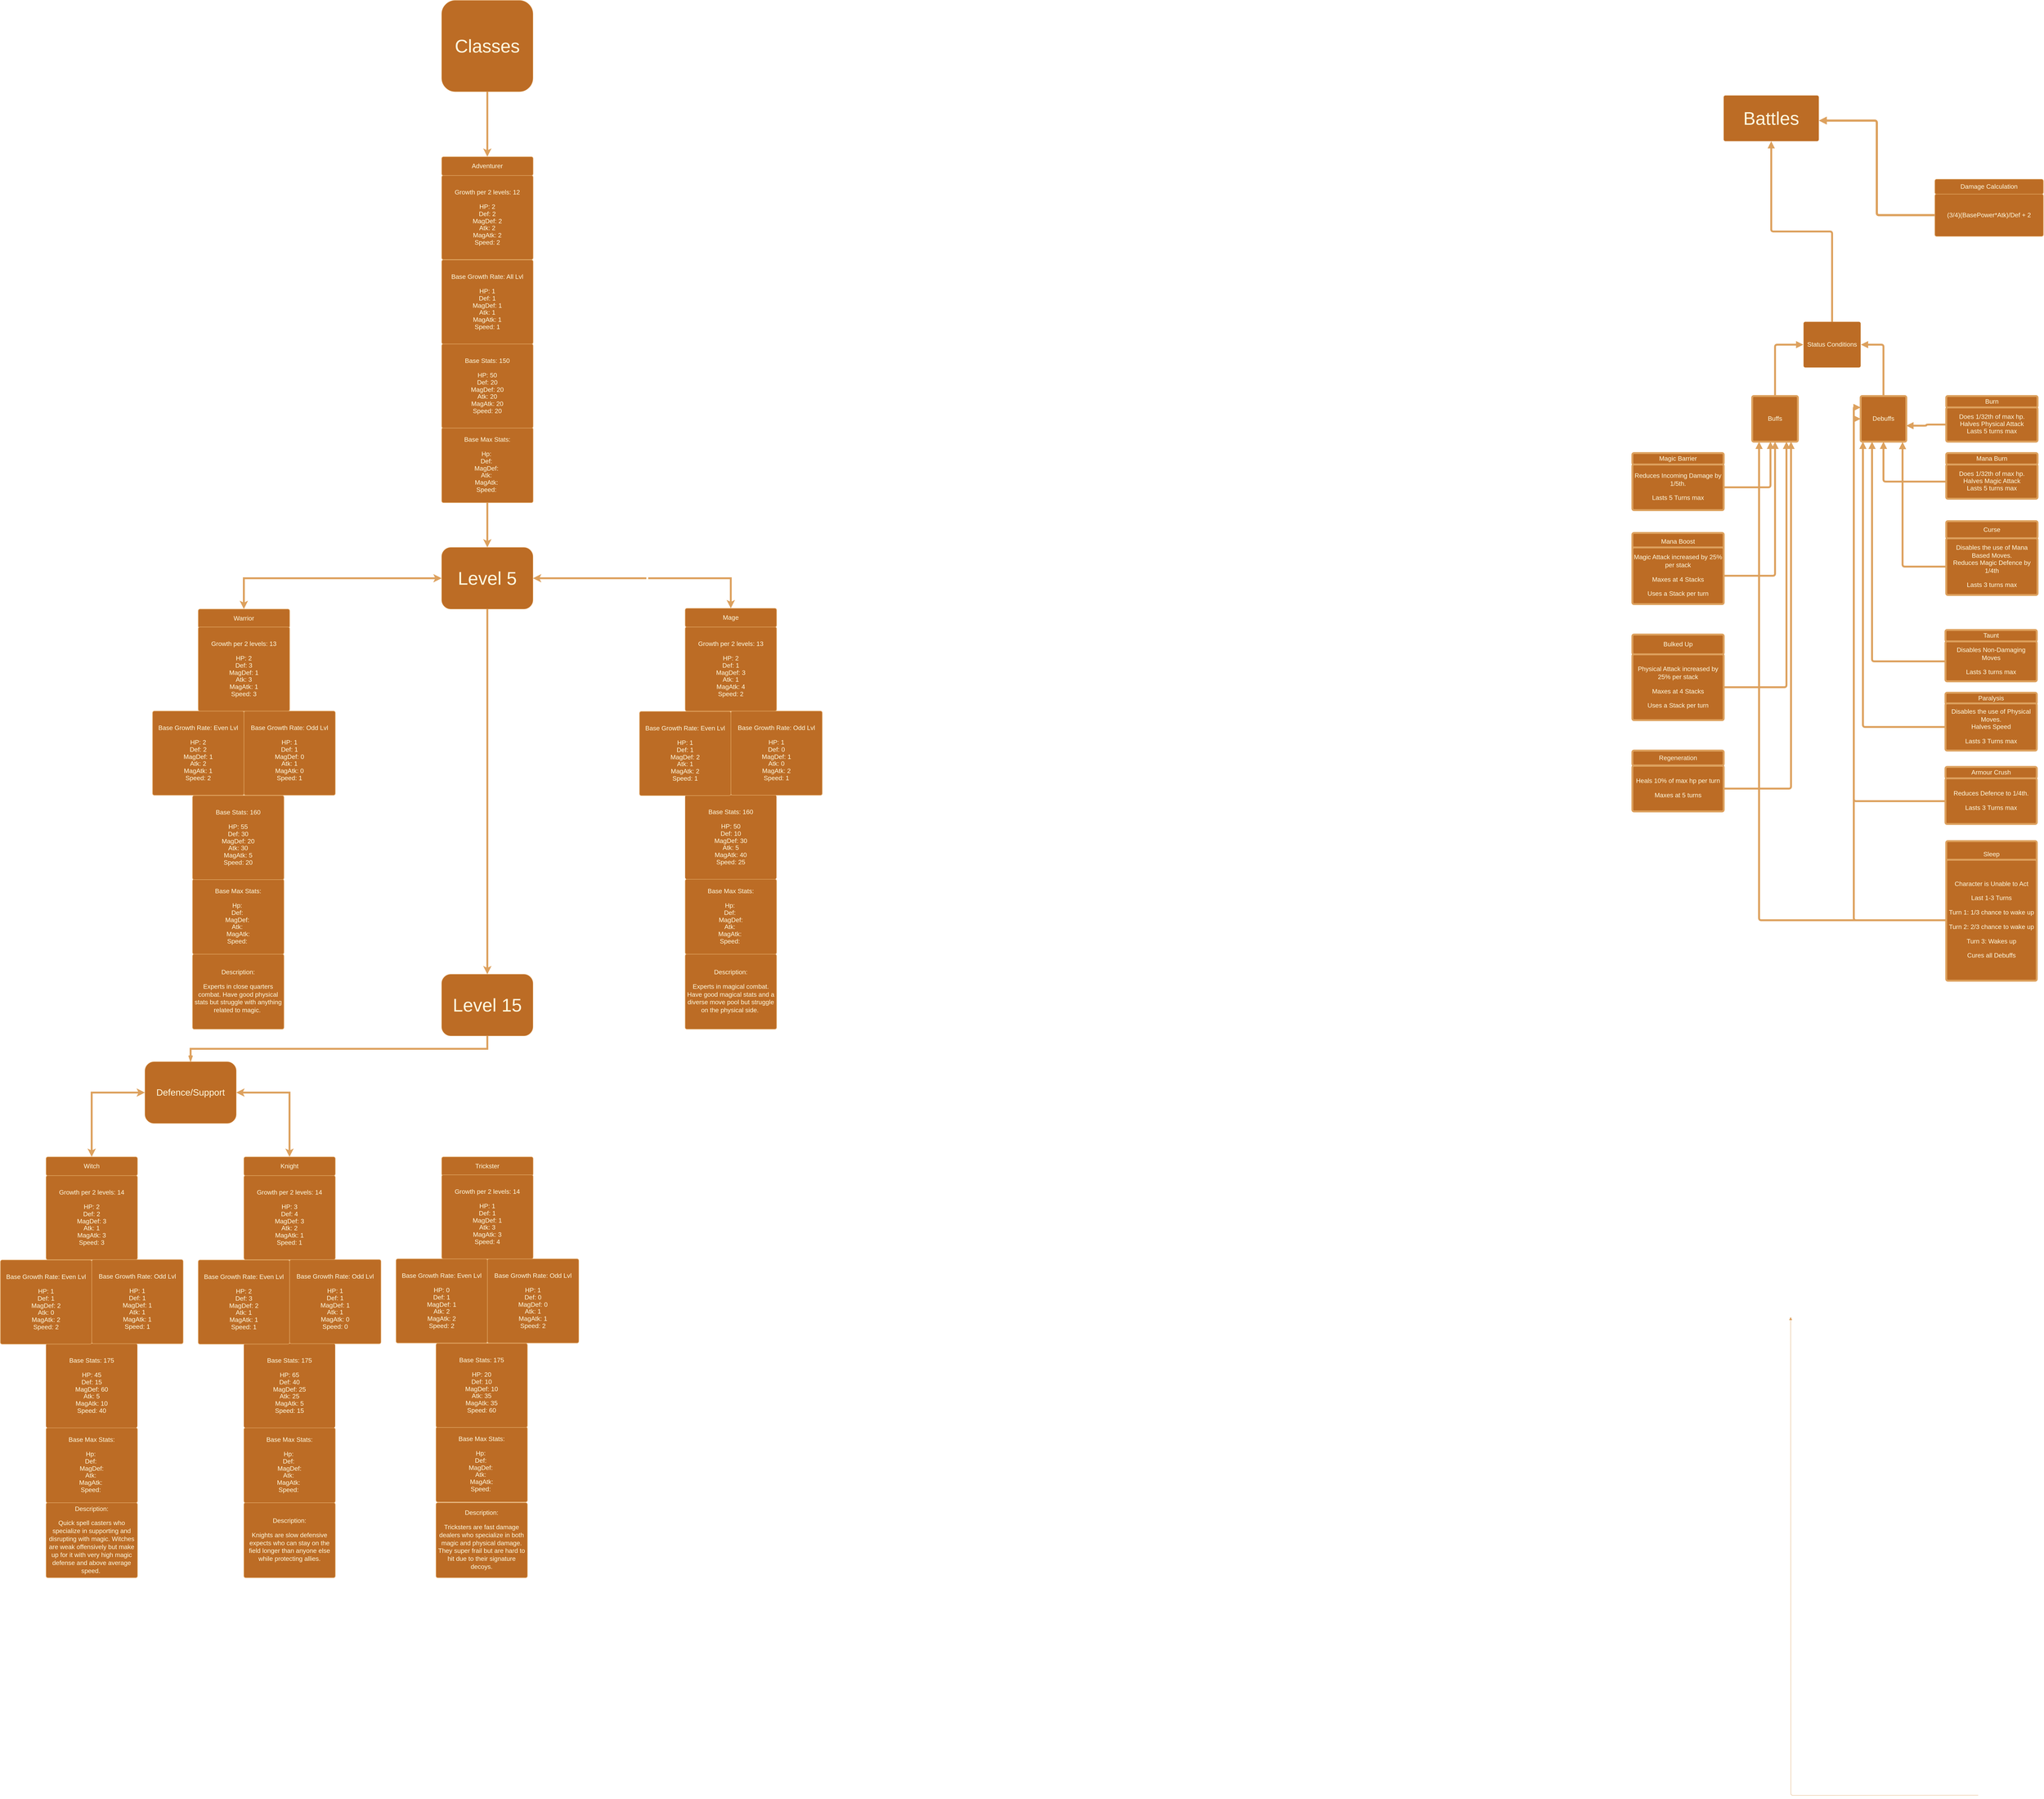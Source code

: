 <mxfile version="26.2.9">
  <diagram name="Page-1" id="1F6vmbB6NZT7TlmIuoOv">
    <mxGraphModel dx="6322" dy="5540" grid="1" gridSize="10" guides="1" tooltips="1" connect="1" arrows="1" fold="1" page="1" pageScale="1" pageWidth="850" pageHeight="1100" background="light-dark(#ffffff, #befefd)" math="0" shadow="0">
      <root>
        <mxCell id="0" />
        <mxCell id="1" parent="0" />
        <mxCell id="SuwPCWMKSnWdElRVRI-E-21" value="" style="html=1;jettySize=18;whiteSpace=wrap;fontSize=13;strokeColor=#DDA15E;strokeOpacity=100;strokeWidth=0.8;rounded=1;arcSize=12;edgeStyle=orthogonalEdgeStyle;startArrow=none;endArrow=block;endFill=1;exitX=0;exitY=0.5;exitPerimeter=0;entryX=0.15;entryY=1;entryPerimeter=0;lucidId=ks88TykCGed3;labelBackgroundColor=none;fontColor=default;" edge="1" parent="1">
          <mxGeometry width="100" height="100" relative="1" as="geometry">
            <Array as="points" />
            <mxPoint x="1439" y="1198" as="sourcePoint" />
            <mxPoint x="946" y="-59" as="targetPoint" />
          </mxGeometry>
        </mxCell>
        <mxCell id="SuwPCWMKSnWdElRVRI-E-22" value="&lt;div style=&quot;display: flex; justify-content: center; text-align: center; align-items: baseline; font-size: 0; line-height: 1.25;margin-top: -2px;&quot;&gt;&lt;span&gt;&lt;span style=&quot;font-size:16.7px;&quot;&gt;Base Max Stats:&lt;br&gt;&lt;/span&gt;&lt;/span&gt;&lt;/div&gt;&lt;div style=&quot;display: flex; justify-content: center; text-align: center; align-items: baseline; font-size: 0; line-height: 1.25;margin-top: -2px;&quot;&gt;&lt;span&gt;&lt;span style=&quot;font-size:16.7px;&quot;&gt;&lt;br&gt;&lt;/span&gt;&lt;/span&gt;&lt;/div&gt;&lt;div style=&quot;display: flex; justify-content: center; text-align: center; align-items: baseline; font-size: 0; line-height: 1.25;margin-top: -2px;&quot;&gt;&lt;span&gt;&lt;span style=&quot;font-size:16.7px;&quot;&gt;Hp:&amp;nbsp;&lt;br&gt;&lt;/span&gt;&lt;/span&gt;&lt;/div&gt;&lt;div style=&quot;display: flex; justify-content: center; text-align: center; align-items: baseline; font-size: 0; line-height: 1.25;margin-top: -2px;&quot;&gt;&lt;span&gt;&lt;span style=&quot;font-size:16.7px;&quot;&gt;Def:&amp;nbsp;&lt;br&gt;&lt;/span&gt;&lt;/span&gt;&lt;/div&gt;&lt;div style=&quot;display: flex; justify-content: center; text-align: center; align-items: baseline; font-size: 0; line-height: 1.25;margin-top: -2px;&quot;&gt;&lt;span&gt;&lt;span style=&quot;font-size:16.7px;&quot;&gt;MagDef:&lt;br&gt;&lt;/span&gt;&lt;/span&gt;&lt;/div&gt;&lt;div style=&quot;display: flex; justify-content: center; text-align: center; align-items: baseline; font-size: 0; line-height: 1.25;margin-top: -2px;&quot;&gt;&lt;span&gt;&lt;span style=&quot;font-size:16.7px;&quot;&gt;Atk:&amp;nbsp;&lt;br&gt;&lt;/span&gt;&lt;/span&gt;&lt;/div&gt;&lt;div style=&quot;display: flex; justify-content: center; text-align: center; align-items: baseline; font-size: 0; line-height: 1.25;margin-top: -2px;&quot;&gt;&lt;span&gt;&lt;span style=&quot;font-size:16.7px;&quot;&gt;MagAtk:&amp;nbsp;&lt;br&gt;&lt;/span&gt;&lt;/span&gt;&lt;/div&gt;&lt;div style=&quot;display: flex; justify-content: center; text-align: center; align-items: baseline; font-size: 0; line-height: 1.25;margin-top: -2px;&quot;&gt;&lt;span&gt;&lt;span style=&quot;font-size:16.7px;&quot;&gt;Speed:&amp;nbsp;&lt;/span&gt;&lt;/span&gt;&lt;/div&gt;" style="html=1;overflow=block;blockSpacing=1;whiteSpace=wrap;fontSize=13;spacing=3.8;strokeOpacity=100;fillOpacity=100;rounded=1;absoluteArcSize=1;arcSize=9;fillColor=#BC6C25;strokeWidth=1.5;lucidId=yv88gfNf-un-;labelBackgroundColor=none;strokeColor=#DDA15E;fontColor=#FEFAE0;" vertex="1" parent="1">
          <mxGeometry x="-3640" y="232" width="240" height="197" as="geometry" />
        </mxCell>
        <mxCell id="SuwPCWMKSnWdElRVRI-E-23" value="Witch" style="html=1;overflow=block;blockSpacing=1;whiteSpace=wrap;fontSize=16.7;spacing=3.8;strokeOpacity=100;fillOpacity=100;rounded=1;absoluteArcSize=1;arcSize=9;fillColor=#BC6C25;strokeWidth=1.5;lucidId=yv88kmmONRq2;labelBackgroundColor=none;strokeColor=#DDA15E;fontColor=#FEFAE0;" vertex="1" parent="1">
          <mxGeometry x="-3640" y="-480" width="240" height="49" as="geometry" />
        </mxCell>
        <mxCell id="SuwPCWMKSnWdElRVRI-E-24" value="&lt;div style=&quot;display: flex; justify-content: center; text-align: center; align-items: baseline; font-size: 0; line-height: 1.25;margin-top: -2px;&quot;&gt;&lt;span&gt;&lt;span style=&quot;font-size:16.7px;&quot;&gt;Base Stats: 175&lt;br&gt;&lt;/span&gt;&lt;/span&gt;&lt;/div&gt;&lt;div style=&quot;display: flex; justify-content: center; text-align: center; align-items: baseline; font-size: 0; line-height: 1.25;margin-top: -2px;&quot;&gt;&lt;span&gt;&lt;span style=&quot;font-size:16.7px;&quot;&gt;&lt;br&gt;&lt;/span&gt;&lt;/span&gt;&lt;/div&gt;&lt;div style=&quot;display: flex; justify-content: center; text-align: center; align-items: baseline; font-size: 0; line-height: 1.25;margin-top: -2px;&quot;&gt;&lt;span&gt;&lt;span style=&quot;font-size:16.7px;&quot;&gt;HP: 45&lt;br&gt;&lt;/span&gt;&lt;/span&gt;&lt;/div&gt;&lt;div style=&quot;display: flex; justify-content: center; text-align: center; align-items: baseline; font-size: 0; line-height: 1.25;margin-top: -2px;&quot;&gt;&lt;span&gt;&lt;span style=&quot;font-size:16.7px;&quot;&gt;Def: 15&lt;br&gt;&lt;/span&gt;&lt;/span&gt;&lt;/div&gt;&lt;div style=&quot;display: flex; justify-content: center; text-align: center; align-items: baseline; font-size: 0; line-height: 1.25;margin-top: -2px;&quot;&gt;&lt;span&gt;&lt;span style=&quot;font-size:16.7px;&quot;&gt;MagDef: 60&lt;br&gt;&lt;/span&gt;&lt;/span&gt;&lt;/div&gt;&lt;div style=&quot;display: flex; justify-content: center; text-align: center; align-items: baseline; font-size: 0; line-height: 1.25;margin-top: -2px;&quot;&gt;&lt;span&gt;&lt;span style=&quot;font-size:16.7px;&quot;&gt;Atk: 5&lt;br&gt;&lt;/span&gt;&lt;/span&gt;&lt;/div&gt;&lt;div style=&quot;display: flex; justify-content: center; text-align: center; align-items: baseline; font-size: 0; line-height: 1.25;margin-top: -2px;&quot;&gt;&lt;span&gt;&lt;span style=&quot;font-size:16.7px;&quot;&gt;MagAtk: 10&lt;br&gt;&lt;/span&gt;&lt;/span&gt;&lt;/div&gt;&lt;div style=&quot;display: flex; justify-content: center; text-align: center; align-items: baseline; font-size: 0; line-height: 1.25;margin-top: -2px;&quot;&gt;&lt;span&gt;&lt;span style=&quot;font-size:16.7px;&quot;&gt;Speed: 40&lt;br&gt;&lt;/span&gt;&lt;/span&gt;&lt;/div&gt;&lt;div style=&quot;display: flex; justify-content: center; text-align: center; align-items: baseline; font-size: 0; line-height: 1.25;margin-top: -2px;&quot;&gt;&lt;span&gt;&lt;/span&gt;&lt;/div&gt;" style="html=1;overflow=block;blockSpacing=1;whiteSpace=wrap;fontSize=13;spacing=3.8;strokeOpacity=100;rounded=1;absoluteArcSize=1;arcSize=9;fillColor=#BC6C25;strokeWidth=NaN;lucidId=Zv88CHWlUTYi;labelBackgroundColor=none;strokeColor=#DDA15E;fontColor=#FEFAE0;" vertex="1" parent="1">
          <mxGeometry x="-3640" y="11" width="240" height="221" as="geometry" />
        </mxCell>
        <mxCell id="SuwPCWMKSnWdElRVRI-E-25" value="&lt;div style=&quot;display: flex; justify-content: center; text-align: center; align-items: baseline; font-size: 0; line-height: 1.25;margin-top: -2px;&quot;&gt;&lt;span&gt;&lt;span style=&quot;font-size:16.7px;&quot;&gt;Base Growth Rate: Even Lvl&lt;br&gt;&lt;/span&gt;&lt;/span&gt;&lt;/div&gt;&lt;div style=&quot;display: flex; justify-content: center; text-align: center; align-items: baseline; font-size: 0; line-height: 1.25;margin-top: -2px;&quot;&gt;&lt;span&gt;&lt;span style=&quot;font-size:16.7px;&quot;&gt;&lt;br&gt;&lt;/span&gt;&lt;/span&gt;&lt;/div&gt;&lt;div style=&quot;display: flex; justify-content: center; text-align: center; align-items: baseline; font-size: 0; line-height: 1.25;margin-top: -2px;&quot;&gt;&lt;span&gt;&lt;span style=&quot;font-size:16.7px;&quot;&gt;HP: 1&lt;br&gt;&lt;/span&gt;&lt;/span&gt;&lt;/div&gt;&lt;div style=&quot;display: flex; justify-content: center; text-align: center; align-items: baseline; font-size: 0; line-height: 1.25;margin-top: -2px;&quot;&gt;&lt;span&gt;&lt;span style=&quot;font-size:16.7px;&quot;&gt;Def: 1&lt;br&gt;&lt;/span&gt;&lt;/span&gt;&lt;/div&gt;&lt;div style=&quot;display: flex; justify-content: center; text-align: center; align-items: baseline; font-size: 0; line-height: 1.25;margin-top: -2px;&quot;&gt;&lt;span&gt;&lt;span style=&quot;font-size:16.7px;&quot;&gt;MagDef: 2&lt;br&gt;&lt;/span&gt;&lt;/span&gt;&lt;/div&gt;&lt;div style=&quot;display: flex; justify-content: center; text-align: center; align-items: baseline; font-size: 0; line-height: 1.25;margin-top: -2px;&quot;&gt;&lt;span&gt;&lt;span style=&quot;font-size:16.7px;&quot;&gt;Atk: 0&lt;br&gt;&lt;/span&gt;&lt;/span&gt;&lt;/div&gt;&lt;div style=&quot;display: flex; justify-content: center; text-align: center; align-items: baseline; font-size: 0; line-height: 1.25;margin-top: -2px;&quot;&gt;&lt;span&gt;&lt;span style=&quot;font-size:16.7px;&quot;&gt;MagAtk: 2&lt;br&gt;&lt;/span&gt;&lt;/span&gt;&lt;/div&gt;&lt;div style=&quot;display: flex; justify-content: center; text-align: center; align-items: baseline; font-size: 0; line-height: 1.25;margin-top: -2px;&quot;&gt;&lt;span&gt;&lt;span style=&quot;font-size:16.7px;&quot;&gt;Speed: 2&lt;br&gt;&lt;/span&gt;&lt;/span&gt;&lt;/div&gt;&lt;div style=&quot;display: flex; justify-content: center; text-align: center; align-items: baseline; font-size: 0; line-height: 1.25;margin-top: -2px;&quot;&gt;&lt;span&gt;&lt;/span&gt;&lt;/div&gt;" style="html=1;overflow=block;blockSpacing=1;whiteSpace=wrap;fontSize=13;spacing=3.8;strokeOpacity=100;fillOpacity=100;rounded=1;absoluteArcSize=1;arcSize=9;fillColor=#BC6C25;strokeWidth=1.5;lucidId=qD88gpCt_iUQ;labelBackgroundColor=none;strokeColor=#DDA15E;fontColor=#FEFAE0;" vertex="1" parent="1">
          <mxGeometry x="-3760" y="-209" width="240" height="221" as="geometry" />
        </mxCell>
        <mxCell id="SuwPCWMKSnWdElRVRI-E-105" style="edgeStyle=orthogonalEdgeStyle;rounded=0;orthogonalLoop=1;jettySize=auto;html=1;exitX=0.5;exitY=1;exitDx=0;exitDy=0;strokeColor=#DDA15E;fontColor=#FEFAE0;fillColor=#BC6C25;strokeWidth=5;" edge="1" parent="1" source="SuwPCWMKSnWdElRVRI-E-26" target="SuwPCWMKSnWdElRVRI-E-101">
          <mxGeometry relative="1" as="geometry" />
        </mxCell>
        <mxCell id="SuwPCWMKSnWdElRVRI-E-26" value="&lt;div style=&quot;display: flex; justify-content: center; text-align: center; align-items: baseline; font-size: 0; line-height: 1.25;margin-top: -2px;&quot;&gt;&lt;span&gt;&lt;span style=&quot;font-size:16.7px;&quot;&gt;Base Max Stats:&lt;br&gt;&lt;/span&gt;&lt;/span&gt;&lt;/div&gt;&lt;div style=&quot;display: flex; justify-content: center; text-align: center; align-items: baseline; font-size: 0; line-height: 1.25;margin-top: -2px;&quot;&gt;&lt;span&gt;&lt;span style=&quot;font-size:16.7px;&quot;&gt;&lt;br&gt;&lt;/span&gt;&lt;/span&gt;&lt;/div&gt;&lt;div style=&quot;display: flex; justify-content: center; text-align: center; align-items: baseline; font-size: 0; line-height: 1.25;margin-top: -2px;&quot;&gt;&lt;span&gt;&lt;span style=&quot;font-size:16.7px;&quot;&gt;Hp:&amp;nbsp;&lt;br&gt;&lt;/span&gt;&lt;/span&gt;&lt;/div&gt;&lt;div style=&quot;display: flex; justify-content: center; text-align: center; align-items: baseline; font-size: 0; line-height: 1.25;margin-top: -2px;&quot;&gt;&lt;span&gt;&lt;span style=&quot;font-size:16.7px;&quot;&gt;Def:&amp;nbsp;&lt;br&gt;&lt;/span&gt;&lt;/span&gt;&lt;/div&gt;&lt;div style=&quot;display: flex; justify-content: center; text-align: center; align-items: baseline; font-size: 0; line-height: 1.25;margin-top: -2px;&quot;&gt;&lt;span&gt;&lt;span style=&quot;font-size:16.7px;&quot;&gt;MagDef:&amp;nbsp;&lt;br&gt;&lt;/span&gt;&lt;/span&gt;&lt;/div&gt;&lt;div style=&quot;display: flex; justify-content: center; text-align: center; align-items: baseline; font-size: 0; line-height: 1.25;margin-top: -2px;&quot;&gt;&lt;span&gt;&lt;span style=&quot;font-size:16.7px;&quot;&gt;Atk:&amp;nbsp;&lt;br&gt;&lt;/span&gt;&lt;/span&gt;&lt;/div&gt;&lt;div style=&quot;display: flex; justify-content: center; text-align: center; align-items: baseline; font-size: 0; line-height: 1.25;margin-top: -2px;&quot;&gt;&lt;span&gt;&lt;span style=&quot;font-size:16.7px;&quot;&gt;MagAtk:&amp;nbsp;&lt;br&gt;&lt;/span&gt;&lt;/span&gt;&lt;/div&gt;&lt;div style=&quot;display: flex; justify-content: center; text-align: center; align-items: baseline; font-size: 0; line-height: 1.25;margin-top: -2px;&quot;&gt;&lt;span&gt;&lt;span style=&quot;font-size:16.7px;&quot;&gt;Speed:&amp;nbsp;&lt;/span&gt;&lt;/span&gt;&lt;/div&gt;" style="html=1;overflow=block;blockSpacing=1;whiteSpace=wrap;fontSize=13;spacing=3.8;strokeOpacity=100;fillOpacity=100;rounded=1;absoluteArcSize=1;arcSize=9;fillColor=#BC6C25;strokeWidth=1.5;lucidId=8D88DF0K3tN4;labelBackgroundColor=none;strokeColor=#DDA15E;fontColor=#FEFAE0;" vertex="1" parent="1">
          <mxGeometry x="-2600" y="-2397" width="240" height="197" as="geometry" />
        </mxCell>
        <mxCell id="SuwPCWMKSnWdElRVRI-E-27" value="Adventurer" style="html=1;overflow=block;blockSpacing=1;whiteSpace=wrap;fontSize=16.7;spacing=3.8;strokeOpacity=100;fillOpacity=100;rounded=1;absoluteArcSize=1;arcSize=9;fillColor=#BC6C25;strokeWidth=1.5;lucidId=8D88_t5PGfvh;labelBackgroundColor=none;strokeColor=#DDA15E;fontColor=#FEFAE0;" vertex="1" parent="1">
          <mxGeometry x="-2600" y="-3109" width="240" height="49" as="geometry" />
        </mxCell>
        <mxCell id="SuwPCWMKSnWdElRVRI-E-28" value="&lt;div style=&quot;display: flex; justify-content: center; text-align: center; align-items: baseline; font-size: 0; line-height: 1.25;margin-top: -2px;&quot;&gt;&lt;span&gt;&lt;span style=&quot;font-size:16.7px;&quot;&gt;Base Stats: 150&#xa;&lt;/span&gt;&lt;/span&gt;&lt;/div&gt;&lt;div style=&quot;display: flex; justify-content: center; text-align: center; align-items: baseline; font-size: 0; line-height: 1.25;margin-top: -2px;&quot;&gt;&lt;span&gt;&lt;span style=&quot;font-size:16.7px;&quot;&gt;&#xa;&lt;/span&gt;&lt;/span&gt;&lt;/div&gt;&lt;div style=&quot;display: flex; justify-content: center; text-align: center; align-items: baseline; font-size: 0; line-height: 1.25;margin-top: -2px;&quot;&gt;&lt;span&gt;&lt;span style=&quot;font-size:16.7px;&quot;&gt;HP: 50&#xa;&lt;/span&gt;&lt;/span&gt;&lt;/div&gt;&lt;div style=&quot;display: flex; justify-content: center; text-align: center; align-items: baseline; font-size: 0; line-height: 1.25;margin-top: -2px;&quot;&gt;&lt;span&gt;&lt;span style=&quot;font-size:16.7px;&quot;&gt;Def: 20&#xa;&lt;/span&gt;&lt;/span&gt;&lt;/div&gt;&lt;div style=&quot;display: flex; justify-content: center; text-align: center; align-items: baseline; font-size: 0; line-height: 1.25;margin-top: -2px;&quot;&gt;&lt;span&gt;&lt;span style=&quot;font-size:16.7px;&quot;&gt;MagDef: 20&#xa;&lt;/span&gt;&lt;/span&gt;&lt;/div&gt;&lt;div style=&quot;display: flex; justify-content: center; text-align: center; align-items: baseline; font-size: 0; line-height: 1.25;margin-top: -2px;&quot;&gt;&lt;span&gt;&lt;span style=&quot;font-size:16.7px;&quot;&gt;Atk: 20&#xa;&lt;/span&gt;&lt;/span&gt;&lt;/div&gt;&lt;div style=&quot;display: flex; justify-content: center; text-align: center; align-items: baseline; font-size: 0; line-height: 1.25;margin-top: -2px;&quot;&gt;&lt;span&gt;&lt;span style=&quot;font-size:16.7px;&quot;&gt;MagAtk: 20&#xa;&lt;/span&gt;&lt;/span&gt;&lt;/div&gt;&lt;div style=&quot;display: flex; justify-content: center; text-align: center; align-items: baseline; font-size: 0; line-height: 1.25;margin-top: -2px;&quot;&gt;&lt;span&gt;&lt;span style=&quot;font-size:16.7px;&quot;&gt;Speed: 20&#xa;&lt;/span&gt;&lt;/span&gt;&lt;/div&gt;&lt;div style=&quot;display: flex; justify-content: center; text-align: center; align-items: baseline; font-size: 0; line-height: 1.25;margin-top: -2px;&quot;&gt;&lt;span&gt;&lt;/span&gt;&lt;/div&gt;" style="html=1;overflow=block;blockSpacing=1;whiteSpace=wrap;fontSize=13;spacing=3.8;strokeOpacity=100;fillOpacity=100;rounded=1;absoluteArcSize=1;arcSize=9;fillColor=#BC6C25;strokeWidth=1.5;lucidId=8D88aw-Z2Sfk;labelBackgroundColor=none;strokeColor=#DDA15E;fontColor=#FEFAE0;" vertex="1" parent="1">
          <mxGeometry x="-2600" y="-2617" width="240" height="221" as="geometry" />
        </mxCell>
        <mxCell id="SuwPCWMKSnWdElRVRI-E-30" value="&lt;div style=&quot;display: flex; justify-content: center; text-align: center; align-items: baseline; font-size: 0; line-height: 1.25;margin-top: -2px;&quot;&gt;&lt;span&gt;&lt;span style=&quot;font-size:16.7px;&quot;&gt;Base Growth Rate: Odd Lvl&lt;br&gt;&lt;/span&gt;&lt;/span&gt;&lt;/div&gt;&lt;div style=&quot;display: flex; justify-content: center; text-align: center; align-items: baseline; font-size: 0; line-height: 1.25;margin-top: -2px;&quot;&gt;&lt;span&gt;&lt;span style=&quot;font-size:16.7px;&quot;&gt;&lt;br&gt;&lt;/span&gt;&lt;/span&gt;&lt;/div&gt;&lt;div style=&quot;display: flex; justify-content: center; text-align: center; align-items: baseline; font-size: 0; line-height: 1.25;margin-top: -2px;&quot;&gt;&lt;span&gt;&lt;span style=&quot;font-size:16.7px;&quot;&gt;HP: 1&lt;br&gt;&lt;/span&gt;&lt;/span&gt;&lt;/div&gt;&lt;div style=&quot;display: flex; justify-content: center; text-align: center; align-items: baseline; font-size: 0; line-height: 1.25;margin-top: -2px;&quot;&gt;&lt;span&gt;&lt;span style=&quot;font-size:16.7px;&quot;&gt;Def: 1&lt;br&gt;&lt;/span&gt;&lt;/span&gt;&lt;/div&gt;&lt;div style=&quot;display: flex; justify-content: center; text-align: center; align-items: baseline; font-size: 0; line-height: 1.25;margin-top: -2px;&quot;&gt;&lt;span&gt;&lt;span style=&quot;font-size:16.7px;&quot;&gt;MagDef: 1&lt;br&gt;&lt;/span&gt;&lt;/span&gt;&lt;/div&gt;&lt;div style=&quot;display: flex; justify-content: center; text-align: center; align-items: baseline; font-size: 0; line-height: 1.25;margin-top: -2px;&quot;&gt;&lt;span&gt;&lt;span style=&quot;font-size:16.7px;&quot;&gt;Atk: 1&lt;br&gt;&lt;/span&gt;&lt;/span&gt;&lt;/div&gt;&lt;div style=&quot;display: flex; justify-content: center; text-align: center; align-items: baseline; font-size: 0; line-height: 1.25;margin-top: -2px;&quot;&gt;&lt;span&gt;&lt;span style=&quot;font-size:16.7px;&quot;&gt;MagAtk: 1&lt;br&gt;&lt;/span&gt;&lt;/span&gt;&lt;/div&gt;&lt;div style=&quot;display: flex; justify-content: center; text-align: center; align-items: baseline; font-size: 0; line-height: 1.25;margin-top: -2px;&quot;&gt;&lt;span&gt;&lt;span style=&quot;font-size:16.7px;&quot;&gt;Speed: 1&lt;br&gt;&lt;/span&gt;&lt;/span&gt;&lt;/div&gt;&lt;div style=&quot;display: flex; justify-content: center; text-align: center; align-items: baseline; font-size: 0; line-height: 1.25;margin-top: -2px;&quot;&gt;&lt;span&gt;&lt;/span&gt;&lt;/div&gt;" style="html=1;overflow=block;blockSpacing=1;whiteSpace=wrap;fontSize=13;spacing=3.8;strokeOpacity=100;fillOpacity=100;rounded=1;absoluteArcSize=1;arcSize=9;fillColor=#BC6C25;strokeWidth=1.5;lucidId=js98f00lOEWw;labelBackgroundColor=none;strokeColor=#DDA15E;fontColor=#FEFAE0;" vertex="1" parent="1">
          <mxGeometry x="-3520" y="-210" width="240" height="221" as="geometry" />
        </mxCell>
        <mxCell id="SuwPCWMKSnWdElRVRI-E-31" value="&lt;div style=&quot;display: flex; justify-content: center; text-align: center; align-items: baseline; font-size: 0; line-height: 1.25;margin-top: -2px;&quot;&gt;&lt;span&gt;&lt;span style=&quot;font-size:16.7px;&quot;&gt;Base Max Stats:&lt;br&gt;&lt;/span&gt;&lt;/span&gt;&lt;/div&gt;&lt;div style=&quot;display: flex; justify-content: center; text-align: center; align-items: baseline; font-size: 0; line-height: 1.25;margin-top: -2px;&quot;&gt;&lt;span&gt;&lt;span style=&quot;font-size:16.7px;&quot;&gt;&lt;br&gt;&lt;/span&gt;&lt;/span&gt;&lt;/div&gt;&lt;div style=&quot;display: flex; justify-content: center; text-align: center; align-items: baseline; font-size: 0; line-height: 1.25;margin-top: -2px;&quot;&gt;&lt;span&gt;&lt;span style=&quot;font-size:16.7px;&quot;&gt;Hp:&amp;nbsp;&lt;br&gt;&lt;/span&gt;&lt;/span&gt;&lt;/div&gt;&lt;div style=&quot;display: flex; justify-content: center; text-align: center; align-items: baseline; font-size: 0; line-height: 1.25;margin-top: -2px;&quot;&gt;&lt;span&gt;&lt;span style=&quot;font-size:16.7px;&quot;&gt;Def:&amp;nbsp;&lt;br&gt;&lt;/span&gt;&lt;/span&gt;&lt;/div&gt;&lt;div style=&quot;display: flex; justify-content: center; text-align: center; align-items: baseline; font-size: 0; line-height: 1.25;margin-top: -2px;&quot;&gt;&lt;span&gt;&lt;span style=&quot;font-size:16.7px;&quot;&gt;MagDef:&amp;nbsp;&lt;br&gt;&lt;/span&gt;&lt;/span&gt;&lt;/div&gt;&lt;div style=&quot;display: flex; justify-content: center; text-align: center; align-items: baseline; font-size: 0; line-height: 1.25;margin-top: -2px;&quot;&gt;&lt;span&gt;&lt;span style=&quot;font-size:16.7px;&quot;&gt;Atk:&amp;nbsp;&lt;br&gt;&lt;/span&gt;&lt;/span&gt;&lt;/div&gt;&lt;div style=&quot;display: flex; justify-content: center; text-align: center; align-items: baseline; font-size: 0; line-height: 1.25;margin-top: -2px;&quot;&gt;&lt;span&gt;&lt;span style=&quot;font-size:16.7px;&quot;&gt;MagAtk:&lt;br&gt;&lt;/span&gt;&lt;/span&gt;&lt;/div&gt;&lt;div style=&quot;display: flex; justify-content: center; text-align: center; align-items: baseline; font-size: 0; line-height: 1.25;margin-top: -2px;&quot;&gt;&lt;span&gt;&lt;span style=&quot;font-size:16.7px;&quot;&gt;Speed:&amp;nbsp;&lt;/span&gt;&lt;/span&gt;&lt;/div&gt;" style="html=1;overflow=block;blockSpacing=1;whiteSpace=wrap;fontSize=13;spacing=3.8;strokeOpacity=100;fillOpacity=100;rounded=1;absoluteArcSize=1;arcSize=9;fillColor=#BC6C25;strokeWidth=1.5;lucidId=dv98tXraSC0S;labelBackgroundColor=none;strokeColor=#DDA15E;fontColor=#FEFAE0;" vertex="1" parent="1">
          <mxGeometry x="-3255" y="-1210" width="240" height="197" as="geometry" />
        </mxCell>
        <mxCell id="SuwPCWMKSnWdElRVRI-E-32" value="Warrior" style="html=1;overflow=block;blockSpacing=1;whiteSpace=wrap;fontSize=16.7;spacing=3.8;strokeOpacity=100;fillOpacity=100;rounded=1;absoluteArcSize=1;arcSize=9;fillColor=#BC6C25;strokeWidth=1.5;lucidId=dv98sJQCY4HN;labelBackgroundColor=none;strokeColor=#DDA15E;fontColor=#FEFAE0;" vertex="1" parent="1">
          <mxGeometry x="-3240" y="-1920" width="240" height="49" as="geometry" />
        </mxCell>
        <mxCell id="SuwPCWMKSnWdElRVRI-E-33" value="&lt;div style=&quot;display: flex; justify-content: center; text-align: center; align-items: baseline; font-size: 0; line-height: 1.25;margin-top: -2px;&quot;&gt;&lt;span&gt;&lt;span style=&quot;font-size:16.7px;&quot;&gt;Base Stats: 160&lt;br&gt;&lt;/span&gt;&lt;/span&gt;&lt;/div&gt;&lt;div style=&quot;display: flex; justify-content: center; text-align: center; align-items: baseline; font-size: 0; line-height: 1.25;margin-top: -2px;&quot;&gt;&lt;span&gt;&lt;span style=&quot;font-size:16.7px;&quot;&gt;&lt;br&gt;&lt;/span&gt;&lt;/span&gt;&lt;/div&gt;&lt;div style=&quot;display: flex; justify-content: center; text-align: center; align-items: baseline; font-size: 0; line-height: 1.25;margin-top: -2px;&quot;&gt;&lt;span&gt;&lt;span style=&quot;font-size:16.7px;&quot;&gt;HP: 55&lt;br&gt;&lt;/span&gt;&lt;/span&gt;&lt;/div&gt;&lt;div style=&quot;display: flex; justify-content: center; text-align: center; align-items: baseline; font-size: 0; line-height: 1.25;margin-top: -2px;&quot;&gt;&lt;span&gt;&lt;span style=&quot;font-size:16.7px;&quot;&gt;Def: 30&lt;br&gt;&lt;/span&gt;&lt;/span&gt;&lt;/div&gt;&lt;div style=&quot;display: flex; justify-content: center; text-align: center; align-items: baseline; font-size: 0; line-height: 1.25;margin-top: -2px;&quot;&gt;&lt;span&gt;&lt;span style=&quot;font-size:16.7px;&quot;&gt;MagDef: 20&lt;br&gt;&lt;/span&gt;&lt;/span&gt;&lt;/div&gt;&lt;div style=&quot;display: flex; justify-content: center; text-align: center; align-items: baseline; font-size: 0; line-height: 1.25;margin-top: -2px;&quot;&gt;&lt;span&gt;&lt;span style=&quot;font-size:16.7px;&quot;&gt;Atk: 30&lt;br&gt;&lt;/span&gt;&lt;/span&gt;&lt;/div&gt;&lt;div style=&quot;display: flex; justify-content: center; text-align: center; align-items: baseline; font-size: 0; line-height: 1.25;margin-top: -2px;&quot;&gt;&lt;span&gt;&lt;span style=&quot;font-size:16.7px;&quot;&gt;MagAtk: 5&lt;br&gt;&lt;/span&gt;&lt;/span&gt;&lt;/div&gt;&lt;div style=&quot;display: flex; justify-content: center; text-align: center; align-items: baseline; font-size: 0; line-height: 1.25;margin-top: -2px;&quot;&gt;&lt;span&gt;&lt;span style=&quot;font-size:16.7px;&quot;&gt;Speed: 20&lt;br&gt;&lt;/span&gt;&lt;/span&gt;&lt;/div&gt;&lt;div style=&quot;display: flex; justify-content: center; text-align: center; align-items: baseline; font-size: 0; line-height: 1.25;margin-top: -2px;&quot;&gt;&lt;span&gt;&lt;/span&gt;&lt;/div&gt;" style="html=1;overflow=block;blockSpacing=1;whiteSpace=wrap;fontSize=13;spacing=3.8;strokeOpacity=100;fillOpacity=100;rounded=1;absoluteArcSize=1;arcSize=9;fillColor=#BC6C25;strokeWidth=1.5;lucidId=dv98gFNTUUs2;labelBackgroundColor=none;strokeColor=#DDA15E;fontColor=#FEFAE0;" vertex="1" parent="1">
          <mxGeometry x="-3255" y="-1430" width="240" height="221" as="geometry" />
        </mxCell>
        <mxCell id="SuwPCWMKSnWdElRVRI-E-34" value="&lt;div style=&quot;display: flex; justify-content: center; text-align: center; align-items: baseline; font-size: 0; line-height: 1.25;margin-top: -2px;&quot;&gt;&lt;span&gt;&lt;span style=&quot;font-size:16.7px;&quot;&gt;Base Growth Rate: Even Lvl&lt;br&gt;&lt;/span&gt;&lt;/span&gt;&lt;/div&gt;&lt;div style=&quot;display: flex; justify-content: center; text-align: center; align-items: baseline; font-size: 0; line-height: 1.25;margin-top: -2px;&quot;&gt;&lt;span&gt;&lt;span style=&quot;font-size:16.7px;&quot;&gt;&lt;br&gt;&lt;/span&gt;&lt;/span&gt;&lt;/div&gt;&lt;div style=&quot;display: flex; justify-content: center; text-align: center; align-items: baseline; font-size: 0; line-height: 1.25;margin-top: -2px;&quot;&gt;&lt;span&gt;&lt;span style=&quot;font-size:16.7px;&quot;&gt;HP: 2&lt;br&gt;&lt;/span&gt;&lt;/span&gt;&lt;/div&gt;&lt;div style=&quot;display: flex; justify-content: center; text-align: center; align-items: baseline; font-size: 0; line-height: 1.25;margin-top: -2px;&quot;&gt;&lt;span&gt;&lt;span style=&quot;font-size:16.7px;&quot;&gt;Def: 2&lt;br&gt;&lt;/span&gt;&lt;/span&gt;&lt;/div&gt;&lt;div style=&quot;display: flex; justify-content: center; text-align: center; align-items: baseline; font-size: 0; line-height: 1.25;margin-top: -2px;&quot;&gt;&lt;span&gt;&lt;span style=&quot;font-size:16.7px;&quot;&gt;MagDef: 1&lt;br&gt;&lt;/span&gt;&lt;/span&gt;&lt;/div&gt;&lt;div style=&quot;display: flex; justify-content: center; text-align: center; align-items: baseline; font-size: 0; line-height: 1.25;margin-top: -2px;&quot;&gt;&lt;span&gt;&lt;span style=&quot;font-size:16.7px;&quot;&gt;Atk: 2&lt;br&gt;&lt;/span&gt;&lt;/span&gt;&lt;/div&gt;&lt;div style=&quot;display: flex; justify-content: center; text-align: center; align-items: baseline; font-size: 0; line-height: 1.25;margin-top: -2px;&quot;&gt;&lt;span&gt;&lt;span style=&quot;font-size:16.7px;&quot;&gt;MagAtk: 1&lt;br&gt;&lt;/span&gt;&lt;/span&gt;&lt;/div&gt;&lt;div style=&quot;display: flex; justify-content: center; text-align: center; align-items: baseline; font-size: 0; line-height: 1.25;margin-top: -2px;&quot;&gt;&lt;span&gt;&lt;span style=&quot;font-size:16.7px;&quot;&gt;Speed: 2&lt;br&gt;&lt;/span&gt;&lt;/span&gt;&lt;/div&gt;&lt;div style=&quot;display: flex; justify-content: center; text-align: center; align-items: baseline; font-size: 0; line-height: 1.25;margin-top: -2px;&quot;&gt;&lt;span&gt;&lt;/span&gt;&lt;/div&gt;" style="html=1;overflow=block;blockSpacing=1;whiteSpace=wrap;fontSize=13;spacing=3.8;strokeOpacity=100;fillOpacity=100;rounded=1;absoluteArcSize=1;arcSize=9;fillColor=#BC6C25;strokeWidth=1.5;lucidId=Hw98o9J9YEDk;labelBackgroundColor=none;strokeColor=#DDA15E;fontColor=#FEFAE0;" vertex="1" parent="1">
          <mxGeometry x="-3360" y="-1652" width="240" height="221" as="geometry" />
        </mxCell>
        <mxCell id="SuwPCWMKSnWdElRVRI-E-35" value="Buffs" style="html=1;overflow=block;blockSpacing=1;whiteSpace=wrap;fontSize=16.7;spacing=3.8;strokeOpacity=100;rounded=1;absoluteArcSize=1;arcSize=9;fillColor=#BC6C25;strokeWidth=5;lucidId=g2W8XjPjaOv5;labelBackgroundColor=none;strokeColor=#DDA15E;fontColor=#FEFAE0;" vertex="1" parent="1">
          <mxGeometry x="845" y="-2480" width="120" height="120" as="geometry" />
        </mxCell>
        <mxCell id="SuwPCWMKSnWdElRVRI-E-36" value="Debuffs" style="html=1;overflow=block;blockSpacing=1;whiteSpace=wrap;fontSize=16.7;spacing=3.8;strokeOpacity=100;rounded=1;absoluteArcSize=1;arcSize=9;fillColor=#BC6C25;strokeWidth=5;lucidId=m2W8fO4CSoca;labelBackgroundColor=none;strokeColor=#DDA15E;fontColor=#FEFAE0;" vertex="1" parent="1">
          <mxGeometry x="1130" y="-2480" width="120" height="120" as="geometry" />
        </mxCell>
        <mxCell id="SuwPCWMKSnWdElRVRI-E-37" value="" style="html=1;jettySize=18;whiteSpace=wrap;fontSize=13;strokeColor=#DDA15E;strokeOpacity=100;strokeWidth=5;rounded=1;arcSize=12;edgeStyle=orthogonalEdgeStyle;startArrow=none;endArrow=block;endFill=1;exitX=0.5;exitY=-0.006;exitPerimeter=0;entryX=1.005;entryY=0.5;entryPerimeter=0;lucidId=z2W8hk3.ggVw;labelBackgroundColor=none;fontColor=default;" edge="1" parent="1" source="SuwPCWMKSnWdElRVRI-E-36" target="SuwPCWMKSnWdElRVRI-E-57">
          <mxGeometry width="100" height="100" relative="1" as="geometry">
            <Array as="points" />
          </mxGeometry>
        </mxCell>
        <mxCell id="SuwPCWMKSnWdElRVRI-E-38" value="" style="html=1;jettySize=18;whiteSpace=wrap;fontSize=13;strokeColor=#DDA15E;strokeOpacity=100;strokeWidth=5;rounded=1;arcSize=12;edgeStyle=orthogonalEdgeStyle;startArrow=none;endArrow=block;endFill=1;exitX=0.5;exitY=-0.006;exitPerimeter=0;entryX=-0.005;entryY=0.5;entryPerimeter=0;lucidId=K2W8LyNZ_U.w;labelBackgroundColor=none;fontColor=default;" edge="1" parent="1" source="SuwPCWMKSnWdElRVRI-E-35" target="SuwPCWMKSnWdElRVRI-E-57">
          <mxGeometry width="100" height="100" relative="1" as="geometry">
            <Array as="points" />
          </mxGeometry>
        </mxCell>
        <mxCell id="SuwPCWMKSnWdElRVRI-E-39" value="Burn" style="html=1;overflow=block;blockSpacing=1;whiteSpace=wrap;fontSize=16.7;spacing=3.8;strokeOpacity=100;rounded=1;absoluteArcSize=1;arcSize=9;fillColor=#BC6C25;strokeWidth=5;lucidId=s3W8IyWOs7Ey;labelBackgroundColor=none;strokeColor=#DDA15E;fontColor=#FEFAE0;" vertex="1" parent="1">
          <mxGeometry x="1355" y="-2480" width="240" height="30" as="geometry" />
        </mxCell>
        <mxCell id="SuwPCWMKSnWdElRVRI-E-40" value="&lt;div style=&quot;display: flex; justify-content: center; text-align: center; align-items: baseline; font-size: 0; line-height: 1.25;margin-top: -2px;&quot;&gt;&lt;span&gt;&lt;span style=&quot;font-size:16.7px;&quot;&gt;Does 1/32th of max hp.&#xa;&lt;/span&gt;&lt;/span&gt;&lt;/div&gt;&lt;div style=&quot;display: flex; justify-content: center; text-align: center; align-items: baseline; font-size: 0; line-height: 1.25;margin-top: -2px;&quot;&gt;&lt;span&gt;&lt;span style=&quot;font-size:16.7px;&quot;&gt;Halves Physical Attack&#xa;&lt;/span&gt;&lt;/span&gt;&lt;/div&gt;&lt;div style=&quot;display: flex; justify-content: center; text-align: center; align-items: baseline; font-size: 0; line-height: 1.25;margin-top: -2px;&quot;&gt;&lt;span&gt;&lt;span style=&quot;font-size:16.7px;&quot;&gt;Lasts 5 turns max&lt;/span&gt;&lt;/span&gt;&lt;/div&gt;" style="html=1;overflow=block;blockSpacing=1;whiteSpace=wrap;fontSize=13;spacing=3.8;strokeOpacity=100;rounded=1;absoluteArcSize=1;arcSize=9;fillColor=#BC6C25;strokeWidth=5;lucidId=C3W8NU~nmfEy;labelBackgroundColor=none;strokeColor=#DDA15E;fontColor=#FEFAE0;" vertex="1" parent="1">
          <mxGeometry x="1355" y="-2450" width="240" height="90" as="geometry" />
        </mxCell>
        <mxCell id="SuwPCWMKSnWdElRVRI-E-41" value="Mana Burn" style="html=1;overflow=block;blockSpacing=1;whiteSpace=wrap;fontSize=16.7;spacing=3.8;strokeOpacity=100;fillOpacity=100;rounded=1;absoluteArcSize=1;arcSize=9;fillColor=#BC6C25;strokeWidth=5;lucidId=Z5W83QS9qjJT;labelBackgroundColor=none;strokeColor=#DDA15E;fontColor=#FEFAE0;" vertex="1" parent="1">
          <mxGeometry x="1355" y="-2330" width="240" height="30" as="geometry" />
        </mxCell>
        <mxCell id="SuwPCWMKSnWdElRVRI-E-42" value="&lt;div style=&quot;display: flex; justify-content: center; text-align: center; align-items: baseline; font-size: 0; line-height: 1.25;margin-top: -2px;&quot;&gt;&lt;span&gt;&lt;span style=&quot;font-size:16.7px;&quot;&gt;Does 1/32th of max hp.&#xa;&lt;/span&gt;&lt;/span&gt;&lt;/div&gt;&lt;div style=&quot;display: flex; justify-content: center; text-align: center; align-items: baseline; font-size: 0; line-height: 1.25;margin-top: -2px;&quot;&gt;&lt;span&gt;&lt;span style=&quot;font-size:16.7px;&quot;&gt;Halves Magic Attack&#xa;&lt;/span&gt;&lt;/span&gt;&lt;/div&gt;&lt;div style=&quot;display: flex; justify-content: center; text-align: center; align-items: baseline; font-size: 0; line-height: 1.25;margin-top: -2px;&quot;&gt;&lt;span&gt;&lt;span style=&quot;font-size:16.7px;&quot;&gt;Lasts 5 turns max&lt;/span&gt;&lt;/span&gt;&lt;/div&gt;" style="html=1;overflow=block;blockSpacing=1;whiteSpace=wrap;fontSize=13;spacing=3.8;strokeOpacity=100;fillOpacity=100;rounded=1;absoluteArcSize=1;arcSize=9;fillColor=#BC6C25;strokeWidth=5;lucidId=Z5W8dTuwpT7N;labelBackgroundColor=none;strokeColor=#DDA15E;fontColor=#FEFAE0;" vertex="1" parent="1">
          <mxGeometry x="1355" y="-2300" width="240" height="90" as="geometry" />
        </mxCell>
        <mxCell id="SuwPCWMKSnWdElRVRI-E-43" value="" style="html=1;jettySize=18;whiteSpace=wrap;fontSize=13;strokeColor=#DDA15E;strokeOpacity=100;strokeWidth=5;rounded=1;arcSize=12;edgeStyle=orthogonalEdgeStyle;startArrow=none;endArrow=block;endFill=1;exitX=0;exitY=0.5;exitPerimeter=0;entryX=1;entryY=0.65;entryPerimeter=0;lucidId=z7W8zaofZt9i;labelBackgroundColor=none;fontColor=default;" edge="1" parent="1" source="SuwPCWMKSnWdElRVRI-E-40" target="SuwPCWMKSnWdElRVRI-E-36">
          <mxGeometry width="100" height="100" relative="1" as="geometry">
            <Array as="points" />
          </mxGeometry>
        </mxCell>
        <mxCell id="SuwPCWMKSnWdElRVRI-E-44" value="" style="html=1;jettySize=18;whiteSpace=wrap;fontSize=13;strokeColor=#DDA15E;strokeOpacity=100;strokeWidth=5;rounded=1;arcSize=12;edgeStyle=orthogonalEdgeStyle;startArrow=none;endArrow=block;endFill=1;exitX=0;exitY=0.5;exitPerimeter=0;entryX=0.5;entryY=1;entryPerimeter=0;lucidId=P7W8W4vyeRn4;labelBackgroundColor=none;fontColor=default;" edge="1" parent="1" source="SuwPCWMKSnWdElRVRI-E-42" target="SuwPCWMKSnWdElRVRI-E-36">
          <mxGeometry width="100" height="100" relative="1" as="geometry">
            <Array as="points" />
          </mxGeometry>
        </mxCell>
        <mxCell id="SuwPCWMKSnWdElRVRI-E-45" value="Curse" style="html=1;overflow=block;blockSpacing=1;whiteSpace=wrap;fontSize=16.7;spacing=3.8;strokeOpacity=100;fillOpacity=100;rounded=1;absoluteArcSize=1;arcSize=9;fillColor=#BC6C25;strokeWidth=5;lucidId=E~W89XsXijuJ;labelBackgroundColor=none;strokeColor=#DDA15E;fontColor=#FEFAE0;" vertex="1" parent="1">
          <mxGeometry x="1355" y="-2151" width="240" height="45" as="geometry" />
        </mxCell>
        <mxCell id="SuwPCWMKSnWdElRVRI-E-46" value="&lt;div style=&quot;display: flex; justify-content: center; text-align: center; align-items: baseline; font-size: 0; line-height: 1.25;margin-top: -2px;&quot;&gt;&lt;span&gt;&lt;span style=&quot;font-size:16.7px;&quot;&gt;Disables the use of Mana Based Moves.&#xa;&lt;/span&gt;&lt;/span&gt;&lt;/div&gt;&lt;div style=&quot;display: flex; justify-content: center; text-align: center; align-items: baseline; font-size: 0; line-height: 1.25;margin-top: -2px;&quot;&gt;&lt;span&gt;&lt;span style=&quot;font-size:16.7px;&quot;&gt;Reduces Magic Defence by 1/4th&#xa;&lt;/span&gt;&lt;/span&gt;&lt;/div&gt;&lt;div style=&quot;display: flex; justify-content: center; text-align: center; align-items: baseline; font-size: 0; line-height: 1.25;margin-top: -2px;&quot;&gt;&lt;span&gt;&lt;span style=&quot;font-size:16.7px;&quot;&gt;&#xa;&lt;/span&gt;&lt;/span&gt;&lt;/div&gt;&lt;div style=&quot;display: flex; justify-content: center; text-align: center; align-items: baseline; font-size: 0; line-height: 1.25;margin-top: -2px;&quot;&gt;&lt;span&gt;&lt;span style=&quot;font-size:16.7px;&quot;&gt;Lasts 3 turns max&lt;/span&gt;&lt;/span&gt;&lt;/div&gt;" style="html=1;overflow=block;blockSpacing=1;whiteSpace=wrap;fontSize=13;spacing=3.8;strokeOpacity=100;fillOpacity=100;rounded=1;absoluteArcSize=1;arcSize=9;fillColor=#BC6C25;strokeWidth=5;lucidId=E~W8kXVDdn89;labelBackgroundColor=none;strokeColor=#DDA15E;fontColor=#FEFAE0;" vertex="1" parent="1">
          <mxGeometry x="1355" y="-2106" width="240" height="149" as="geometry" />
        </mxCell>
        <mxCell id="SuwPCWMKSnWdElRVRI-E-47" value="Taunt" style="html=1;overflow=block;blockSpacing=1;whiteSpace=wrap;fontSize=16.7;spacing=3.8;strokeOpacity=100;fillOpacity=100;rounded=1;absoluteArcSize=1;arcSize=9;fillColor=#BC6C25;strokeWidth=5;lucidId=vaX8sKBDY4iz;labelBackgroundColor=none;strokeColor=#DDA15E;fontColor=#FEFAE0;" vertex="1" parent="1">
          <mxGeometry x="1353" y="-1865" width="240" height="30" as="geometry" />
        </mxCell>
        <mxCell id="SuwPCWMKSnWdElRVRI-E-48" value="&lt;div style=&quot;display: flex; justify-content: center; text-align: center; align-items: baseline; font-size: 0; line-height: 1.25;margin-top: -2px;&quot;&gt;&lt;span&gt;&lt;span style=&quot;font-size:16.7px;&quot;&gt;Disables Non-Damaging Moves&#xa;&lt;/span&gt;&lt;/span&gt;&lt;/div&gt;&lt;div style=&quot;display: flex; justify-content: center; text-align: center; align-items: baseline; font-size: 0; line-height: 1.25;margin-top: -2px;&quot;&gt;&lt;span&gt;&lt;span style=&quot;font-size:16.7px;&quot;&gt;&#xa;&lt;/span&gt;&lt;/span&gt;&lt;/div&gt;&lt;div style=&quot;display: flex; justify-content: center; text-align: center; align-items: baseline; font-size: 0; line-height: 1.25;margin-top: -2px;&quot;&gt;&lt;span&gt;&lt;span style=&quot;font-size:16.7px;&quot;&gt;Lasts 3 turns max&lt;/span&gt;&lt;/span&gt;&lt;/div&gt;" style="html=1;overflow=block;blockSpacing=1;whiteSpace=wrap;fontSize=13;spacing=3.8;strokeOpacity=100;fillOpacity=100;rounded=1;absoluteArcSize=1;arcSize=9;fillColor=#BC6C25;strokeWidth=5;lucidId=vaX8.o4aVN6M;labelBackgroundColor=none;strokeColor=#DDA15E;fontColor=#FEFAE0;" vertex="1" parent="1">
          <mxGeometry x="1353" y="-1835" width="240" height="105" as="geometry" />
        </mxCell>
        <mxCell id="SuwPCWMKSnWdElRVRI-E-49" value="Paralysis" style="html=1;overflow=block;blockSpacing=1;whiteSpace=wrap;fontSize=16.7;spacing=3.8;strokeOpacity=100;fillOpacity=100;rounded=1;absoluteArcSize=1;arcSize=9;fillColor=#BC6C25;strokeWidth=5;lucidId=ZbX8~9TzsDx9;labelBackgroundColor=none;strokeColor=#DDA15E;fontColor=#FEFAE0;" vertex="1" parent="1">
          <mxGeometry x="1353" y="-1700" width="240" height="30" as="geometry" />
        </mxCell>
        <mxCell id="SuwPCWMKSnWdElRVRI-E-50" value="&lt;div style=&quot;display: flex; justify-content: center; text-align: center; align-items: baseline; font-size: 0; line-height: 1.25;margin-top: -2px;&quot;&gt;&lt;span&gt;&lt;span style=&quot;font-size:16.7px;&quot;&gt;Disables the use of Physical Moves.&#xa;&lt;/span&gt;&lt;/span&gt;&lt;/div&gt;&lt;div style=&quot;display: flex; justify-content: center; text-align: center; align-items: baseline; font-size: 0; line-height: 1.25;margin-top: -2px;&quot;&gt;&lt;span&gt;&lt;span style=&quot;font-size:16.7px;&quot;&gt;Halves Speed&#xa;&lt;/span&gt;&lt;/span&gt;&lt;/div&gt;&lt;div style=&quot;display: flex; justify-content: center; text-align: center; align-items: baseline; font-size: 0; line-height: 1.25;margin-top: -2px;&quot;&gt;&lt;span&gt;&lt;span style=&quot;font-size:16.7px;&quot;&gt;&#xa;&lt;/span&gt;&lt;/span&gt;&lt;/div&gt;&lt;div style=&quot;display: flex; justify-content: center; text-align: center; align-items: baseline; font-size: 0; line-height: 1.25;margin-top: -2px;&quot;&gt;&lt;span&gt;&lt;span style=&quot;font-size:16.7px;&quot;&gt;Lasts 3 Turns max&lt;/span&gt;&lt;/span&gt;&lt;/div&gt;" style="html=1;overflow=block;blockSpacing=1;whiteSpace=wrap;fontSize=13;spacing=3.8;strokeOpacity=100;fillOpacity=100;rounded=1;absoluteArcSize=1;arcSize=9;fillColor=#BC6C25;strokeWidth=5;lucidId=ZbX8kHHdtd5c;labelBackgroundColor=none;strokeColor=#DDA15E;fontColor=#FEFAE0;" vertex="1" parent="1">
          <mxGeometry x="1353" y="-1672" width="240" height="124" as="geometry" />
        </mxCell>
        <mxCell id="SuwPCWMKSnWdElRVRI-E-51" value="" style="html=1;jettySize=18;whiteSpace=wrap;fontSize=13;strokeColor=#DDA15E;strokeOpacity=100;strokeWidth=5;rounded=1;arcSize=12;edgeStyle=orthogonalEdgeStyle;startArrow=none;endArrow=block;endFill=1;exitX=-0.003;exitY=0.5;exitPerimeter=0;entryX=0.918;entryY=1.006;entryPerimeter=0;lucidId=ZcX88LqAJ~I6;labelBackgroundColor=none;fontColor=default;" edge="1" parent="1" source="SuwPCWMKSnWdElRVRI-E-46" target="SuwPCWMKSnWdElRVRI-E-36">
          <mxGeometry width="100" height="100" relative="1" as="geometry">
            <Array as="points" />
          </mxGeometry>
        </mxCell>
        <mxCell id="SuwPCWMKSnWdElRVRI-E-52" value="" style="html=1;jettySize=18;whiteSpace=wrap;fontSize=13;strokeColor=#DDA15E;strokeOpacity=100;strokeWidth=5;rounded=1;arcSize=12;edgeStyle=orthogonalEdgeStyle;startArrow=none;endArrow=block;endFill=1;exitX=0;exitY=0.5;exitPerimeter=0;entryX=0.25;entryY=1;entryPerimeter=0;lucidId=8cX8klv0AM3y;labelBackgroundColor=none;fontColor=default;" edge="1" parent="1" source="SuwPCWMKSnWdElRVRI-E-48" target="SuwPCWMKSnWdElRVRI-E-36">
          <mxGeometry width="100" height="100" relative="1" as="geometry">
            <Array as="points" />
          </mxGeometry>
        </mxCell>
        <mxCell id="SuwPCWMKSnWdElRVRI-E-53" value="" style="html=1;jettySize=18;whiteSpace=wrap;fontSize=13;strokeColor=#DDA15E;strokeOpacity=100;strokeWidth=5;rounded=1;arcSize=12;edgeStyle=orthogonalEdgeStyle;startArrow=none;endArrow=block;endFill=1;exitX=0;exitY=0.5;exitPerimeter=0;entryX=0.05;entryY=1;entryPerimeter=0;lucidId=idX8dckmMvDt;labelBackgroundColor=none;fontColor=default;" edge="1" parent="1" source="SuwPCWMKSnWdElRVRI-E-50" target="SuwPCWMKSnWdElRVRI-E-36">
          <mxGeometry width="100" height="100" relative="1" as="geometry">
            <Array as="points" />
          </mxGeometry>
        </mxCell>
        <mxCell id="SuwPCWMKSnWdElRVRI-E-54" value="Armour Crush" style="html=1;overflow=block;blockSpacing=1;whiteSpace=wrap;fontSize=16.7;spacing=3.8;strokeOpacity=100;fillOpacity=100;rounded=1;absoluteArcSize=1;arcSize=9;fillColor=#BC6C25;strokeWidth=5;lucidId=2gX8mzzUN9fg;labelBackgroundColor=none;strokeColor=#DDA15E;fontColor=#FEFAE0;" vertex="1" parent="1">
          <mxGeometry x="1353" y="-1505" width="240" height="30" as="geometry" />
        </mxCell>
        <mxCell id="SuwPCWMKSnWdElRVRI-E-55" value="&lt;div style=&quot;display: flex; justify-content: center; text-align: center; align-items: baseline; font-size: 0; line-height: 1.25;margin-top: -2px;&quot;&gt;&lt;span&gt;&lt;span style=&quot;font-size:16.7px;&quot;&gt;Reduces Defence to 1/4th.&#xa;&lt;/span&gt;&lt;/span&gt;&lt;/div&gt;&lt;div style=&quot;display: flex; justify-content: center; text-align: center; align-items: baseline; font-size: 0; line-height: 1.25;margin-top: -2px;&quot;&gt;&lt;span&gt;&lt;span style=&quot;font-size:16.7px;&quot;&gt;&#xa;&lt;/span&gt;&lt;/span&gt;&lt;/div&gt;&lt;div style=&quot;display: flex; justify-content: center; text-align: center; align-items: baseline; font-size: 0; line-height: 1.25;margin-top: -2px;&quot;&gt;&lt;span&gt;&lt;span style=&quot;font-size:16.7px;&quot;&gt;Lasts 3 Turns max&lt;/span&gt;&lt;/span&gt;&lt;/div&gt;" style="html=1;overflow=block;blockSpacing=1;whiteSpace=wrap;fontSize=13;spacing=3.8;strokeOpacity=100;fillOpacity=100;rounded=1;absoluteArcSize=1;arcSize=9;fillColor=#BC6C25;strokeWidth=5;lucidId=2gX8ZjcaTrO4;labelBackgroundColor=none;strokeColor=#DDA15E;fontColor=#FEFAE0;" vertex="1" parent="1">
          <mxGeometry x="1353" y="-1475" width="240" height="120" as="geometry" />
        </mxCell>
        <mxCell id="SuwPCWMKSnWdElRVRI-E-56" value="" style="html=1;jettySize=18;whiteSpace=wrap;fontSize=13;strokeColor=#DDA15E;strokeOpacity=100;strokeWidth=5;rounded=1;arcSize=12;edgeStyle=orthogonalEdgeStyle;startArrow=none;endArrow=block;endFill=1;exitX=0;exitY=0.5;exitPerimeter=0;entryX=0;entryY=0.5;entryPerimeter=0;lucidId=JjX8wcgE1PfO;labelBackgroundColor=none;fontColor=default;" edge="1" parent="1" source="SuwPCWMKSnWdElRVRI-E-55" target="SuwPCWMKSnWdElRVRI-E-36">
          <mxGeometry width="100" height="100" relative="1" as="geometry">
            <Array as="points" />
          </mxGeometry>
        </mxCell>
        <mxCell id="SuwPCWMKSnWdElRVRI-E-57" value="Status Conditions" style="html=1;overflow=block;blockSpacing=1;whiteSpace=wrap;fontSize=16.7;spacing=3.8;strokeOpacity=100;rounded=1;absoluteArcSize=1;arcSize=9;fillColor=#BC6C25;strokeWidth=NaN;lucidId=alX8OhI5Iw4Y;labelBackgroundColor=none;strokeColor=#DDA15E;fontColor=#FEFAE0;" vertex="1" parent="1">
          <mxGeometry x="980" y="-2675" width="150" height="120" as="geometry" />
        </mxCell>
        <mxCell id="SuwPCWMKSnWdElRVRI-E-58" value="Magic Barrier" style="html=1;overflow=block;blockSpacing=1;whiteSpace=wrap;fontSize=16.7;spacing=3.8;strokeOpacity=100;fillOpacity=100;rounded=1;absoluteArcSize=1;arcSize=9;fillColor=#BC6C25;strokeWidth=5;lucidId=mrX8YlfF6jBx;labelBackgroundColor=none;strokeColor=#DDA15E;fontColor=#FEFAE0;" vertex="1" parent="1">
          <mxGeometry x="530" y="-2330" width="240" height="30" as="geometry" />
        </mxCell>
        <mxCell id="SuwPCWMKSnWdElRVRI-E-59" value="&lt;div style=&quot;display: flex; justify-content: center; text-align: center; align-items: baseline; font-size: 0; line-height: 1.25;margin-top: -2px;&quot;&gt;&lt;span&gt;&lt;span style=&quot;font-size:16.7px;&quot;&gt;Reduces Incoming Damage by 1/5th.&#xa;&lt;/span&gt;&lt;/span&gt;&lt;/div&gt;&lt;div style=&quot;display: flex; justify-content: center; text-align: center; align-items: baseline; font-size: 0; line-height: 1.25;margin-top: -2px;&quot;&gt;&lt;span&gt;&lt;span style=&quot;font-size:16.7px;&quot;&gt;&#xa;&lt;/span&gt;&lt;/span&gt;&lt;/div&gt;&lt;div style=&quot;display: flex; justify-content: center; text-align: center; align-items: baseline; font-size: 0; line-height: 1.25;margin-top: -2px;&quot;&gt;&lt;span&gt;&lt;span style=&quot;font-size:16.7px;&quot;&gt;Lasts 5 Turns max&lt;/span&gt;&lt;/span&gt;&lt;/div&gt;" style="html=1;overflow=block;blockSpacing=1;whiteSpace=wrap;fontSize=13;spacing=3.8;strokeOpacity=100;fillOpacity=100;rounded=1;absoluteArcSize=1;arcSize=9;fillColor=#BC6C25;strokeWidth=5;lucidId=mrX8t40zArVi;labelBackgroundColor=none;strokeColor=#DDA15E;fontColor=#FEFAE0;" vertex="1" parent="1">
          <mxGeometry x="530" y="-2300" width="240" height="120" as="geometry" />
        </mxCell>
        <mxCell id="SuwPCWMKSnWdElRVRI-E-60" value="Mana Boost" style="html=1;overflow=block;blockSpacing=1;whiteSpace=wrap;fontSize=16.7;spacing=3.8;strokeOpacity=100;fillOpacity=100;rounded=1;absoluteArcSize=1;arcSize=9;fillColor=#BC6C25;strokeWidth=5;lucidId=OsX8VU_heA2D;labelBackgroundColor=none;strokeColor=#DDA15E;fontColor=#FEFAE0;" vertex="1" parent="1">
          <mxGeometry x="530" y="-2120" width="240" height="45" as="geometry" />
        </mxCell>
        <mxCell id="SuwPCWMKSnWdElRVRI-E-61" value="&lt;div style=&quot;display: flex; justify-content: center; text-align: center; align-items: baseline; font-size: 0; line-height: 1.25;margin-top: -2px;&quot;&gt;&lt;span&gt;&lt;span style=&quot;font-size:16.7px;&quot;&gt;Magic Attack increased by 25% per stack&#xa;&lt;/span&gt;&lt;/span&gt;&lt;/div&gt;&lt;div style=&quot;display: flex; justify-content: center; text-align: center; align-items: baseline; font-size: 0; line-height: 1.25;margin-top: -2px;&quot;&gt;&lt;span&gt;&lt;span style=&quot;font-size:16.7px;&quot;&gt;&#xa;&lt;/span&gt;&lt;/span&gt;&lt;/div&gt;&lt;div style=&quot;display: flex; justify-content: center; text-align: center; align-items: baseline; font-size: 0; line-height: 1.25;margin-top: -2px;&quot;&gt;&lt;span&gt;&lt;span style=&quot;font-size:16.7px;&quot;&gt;Maxes at 4 Stacks&#xa;&lt;/span&gt;&lt;/span&gt;&lt;/div&gt;&lt;div style=&quot;display: flex; justify-content: center; text-align: center; align-items: baseline; font-size: 0; line-height: 1.25;margin-top: -2px;&quot;&gt;&lt;span&gt;&lt;span style=&quot;font-size:16.7px;&quot;&gt;&#xa;&lt;/span&gt;&lt;/span&gt;&lt;/div&gt;&lt;div style=&quot;display: flex; justify-content: center; text-align: center; align-items: baseline; font-size: 0; line-height: 1.25;margin-top: -2px;&quot;&gt;&lt;span&gt;&lt;span style=&quot;font-size:16.7px;&quot;&gt;Uses a Stack per turn&lt;/span&gt;&lt;/span&gt;&lt;/div&gt;" style="html=1;overflow=block;blockSpacing=1;whiteSpace=wrap;fontSize=13;spacing=3.8;strokeOpacity=100;fillOpacity=100;rounded=1;absoluteArcSize=1;arcSize=9;fillColor=#BC6C25;strokeWidth=5;lucidId=OsX8DkU2Bb.J;labelBackgroundColor=none;strokeColor=#DDA15E;fontColor=#FEFAE0;" vertex="1" parent="1">
          <mxGeometry x="530" y="-2082" width="240" height="149" as="geometry" />
        </mxCell>
        <mxCell id="SuwPCWMKSnWdElRVRI-E-62" value="Bulked Up" style="html=1;overflow=block;blockSpacing=1;whiteSpace=wrap;fontSize=16.7;spacing=3.8;strokeOpacity=100;fillOpacity=100;rounded=1;absoluteArcSize=1;arcSize=9;fillColor=#BC6C25;strokeWidth=5;lucidId=.xX8ikgGG6pA;labelBackgroundColor=none;strokeColor=#DDA15E;fontColor=#FEFAE0;" vertex="1" parent="1">
          <mxGeometry x="530" y="-1853" width="240" height="52" as="geometry" />
        </mxCell>
        <mxCell id="SuwPCWMKSnWdElRVRI-E-63" value="&lt;div style=&quot;display: flex; justify-content: center; text-align: center; align-items: baseline; font-size: 0; line-height: 1.25;margin-top: -2px;&quot;&gt;&lt;span&gt;&lt;span style=&quot;font-size:16.7px;&quot;&gt;Physical Attack increased by 25% per stack&#xa;&lt;/span&gt;&lt;/span&gt;&lt;/div&gt;&lt;div style=&quot;display: flex; justify-content: center; text-align: center; align-items: baseline; font-size: 0; line-height: 1.25;margin-top: -2px;&quot;&gt;&lt;span&gt;&lt;span style=&quot;font-size:16.7px;&quot;&gt;&#xa;&lt;/span&gt;&lt;/span&gt;&lt;/div&gt;&lt;div style=&quot;display: flex; justify-content: center; text-align: center; align-items: baseline; font-size: 0; line-height: 1.25;margin-top: -2px;&quot;&gt;&lt;span&gt;&lt;span style=&quot;font-size:16.7px;&quot;&gt;Maxes at 4 Stacks&#xa;&lt;/span&gt;&lt;/span&gt;&lt;/div&gt;&lt;div style=&quot;display: flex; justify-content: center; text-align: center; align-items: baseline; font-size: 0; line-height: 1.25;margin-top: -2px;&quot;&gt;&lt;span&gt;&lt;span style=&quot;font-size:16.7px;&quot;&gt;&#xa;&lt;/span&gt;&lt;/span&gt;&lt;/div&gt;&lt;div style=&quot;display: flex; justify-content: center; text-align: center; align-items: baseline; font-size: 0; line-height: 1.25;margin-top: -2px;&quot;&gt;&lt;span&gt;&lt;span style=&quot;font-size:16.7px;&quot;&gt;Uses a Stack per turn&#xa;&lt;/span&gt;&lt;/span&gt;&lt;/div&gt;&lt;div style=&quot;display: flex; justify-content: center; text-align: center; align-items: baseline; font-size: 0; line-height: 1.25;margin-top: -2px;&quot;&gt;&lt;span&gt;&lt;/span&gt;&lt;/div&gt;" style="html=1;overflow=block;blockSpacing=1;whiteSpace=wrap;fontSize=13;spacing=3.8;strokeOpacity=100;fillOpacity=100;rounded=1;absoluteArcSize=1;arcSize=9;fillColor=#BC6C25;strokeWidth=5;lucidId=.xX8RSiuKw-u;labelBackgroundColor=none;strokeColor=#DDA15E;fontColor=#FEFAE0;" vertex="1" parent="1">
          <mxGeometry x="530" y="-1801" width="240" height="173" as="geometry" />
        </mxCell>
        <mxCell id="SuwPCWMKSnWdElRVRI-E-64" value="" style="html=1;jettySize=18;whiteSpace=wrap;fontSize=13;strokeColor=#DDA15E;strokeOpacity=100;strokeWidth=5;rounded=1;arcSize=12;edgeStyle=orthogonalEdgeStyle;startArrow=none;endArrow=block;endFill=1;exitX=1;exitY=0.5;exitPerimeter=0;entryX=0.4;entryY=1;entryPerimeter=0;lucidId=sAX8q6GVl2Z9;labelBackgroundColor=none;fontColor=default;" edge="1" parent="1" source="SuwPCWMKSnWdElRVRI-E-59" target="SuwPCWMKSnWdElRVRI-E-35">
          <mxGeometry width="100" height="100" relative="1" as="geometry">
            <Array as="points" />
          </mxGeometry>
        </mxCell>
        <mxCell id="SuwPCWMKSnWdElRVRI-E-65" value="" style="html=1;jettySize=18;whiteSpace=wrap;fontSize=13;strokeColor=#DDA15E;strokeOpacity=100;strokeWidth=5;rounded=1;arcSize=12;edgeStyle=orthogonalEdgeStyle;startArrow=none;endArrow=block;endFill=1;exitX=1;exitY=0.5;exitPerimeter=0;entryX=0.5;entryY=1;entryPerimeter=0;lucidId=vAX8hvE7quTE;labelBackgroundColor=none;fontColor=default;" edge="1" parent="1" source="SuwPCWMKSnWdElRVRI-E-61" target="SuwPCWMKSnWdElRVRI-E-35">
          <mxGeometry width="100" height="100" relative="1" as="geometry">
            <Array as="points" />
          </mxGeometry>
        </mxCell>
        <mxCell id="SuwPCWMKSnWdElRVRI-E-66" value="" style="html=1;jettySize=18;whiteSpace=wrap;fontSize=13;strokeColor=#DDA15E;strokeOpacity=100;strokeWidth=5;rounded=1;arcSize=12;edgeStyle=orthogonalEdgeStyle;startArrow=none;endArrow=block;endFill=1;exitX=1;exitY=0.5;exitPerimeter=0;entryX=0.75;entryY=1;entryPerimeter=0;lucidId=zAX8ZgW3JfAE;labelBackgroundColor=none;fontColor=default;" edge="1" parent="1" source="SuwPCWMKSnWdElRVRI-E-63" target="SuwPCWMKSnWdElRVRI-E-35">
          <mxGeometry width="100" height="100" relative="1" as="geometry">
            <Array as="points" />
          </mxGeometry>
        </mxCell>
        <mxCell id="SuwPCWMKSnWdElRVRI-E-67" value="Sleep" style="html=1;overflow=block;blockSpacing=1;whiteSpace=wrap;fontSize=16.7;spacing=3.8;strokeOpacity=100;fillOpacity=100;rounded=1;absoluteArcSize=1;arcSize=9;fillColor=#BC6C25;strokeWidth=5;lucidId=SAX864OgEz__;labelBackgroundColor=none;strokeColor=#DDA15E;fontColor=#FEFAE0;" vertex="1" parent="1">
          <mxGeometry x="1355" y="-1310" width="238" height="69" as="geometry" />
        </mxCell>
        <mxCell id="SuwPCWMKSnWdElRVRI-E-68" value="&lt;div style=&quot;display: flex; justify-content: center; text-align: center; align-items: baseline; font-size: 0; line-height: 1.25;margin-top: -2px;&quot;&gt;&lt;span&gt;&lt;span style=&quot;font-size:16.7px;&quot;&gt;Character is Unable to Act&#xa;&lt;/span&gt;&lt;/span&gt;&lt;/div&gt;&lt;div style=&quot;display: flex; justify-content: center; text-align: center; align-items: baseline; font-size: 0; line-height: 1.25;margin-top: -2px;&quot;&gt;&lt;span&gt;&lt;span style=&quot;font-size:16.7px;&quot;&gt;&#xa;&lt;/span&gt;&lt;/span&gt;&lt;/div&gt;&lt;div style=&quot;display: flex; justify-content: center; text-align: center; align-items: baseline; font-size: 0; line-height: 1.25;margin-top: -2px;&quot;&gt;&lt;span&gt;&lt;span style=&quot;font-size:16.7px;&quot;&gt;Last 1-3 Turns&#xa;&lt;/span&gt;&lt;/span&gt;&lt;/div&gt;&lt;div style=&quot;display: flex; justify-content: center; text-align: center; align-items: baseline; font-size: 0; line-height: 1.25;margin-top: -2px;&quot;&gt;&lt;span&gt;&lt;span style=&quot;font-size:16.7px;&quot;&gt;&#xa;&lt;/span&gt;&lt;/span&gt;&lt;/div&gt;&lt;div style=&quot;display: flex; justify-content: center; text-align: center; align-items: baseline; font-size: 0; line-height: 1.25;margin-top: -2px;&quot;&gt;&lt;span&gt;&lt;span style=&quot;font-size:16.7px;&quot;&gt;Turn 1: 1/3 chance to wake up&#xa;&lt;/span&gt;&lt;/span&gt;&lt;/div&gt;&lt;div style=&quot;display: flex; justify-content: center; text-align: center; align-items: baseline; font-size: 0; line-height: 1.25;margin-top: -2px;&quot;&gt;&lt;span&gt;&lt;span style=&quot;font-size:16.7px;&quot;&gt;&#xa;&lt;/span&gt;&lt;/span&gt;&lt;/div&gt;&lt;div style=&quot;display: flex; justify-content: center; text-align: center; align-items: baseline; font-size: 0; line-height: 1.25;margin-top: -2px;&quot;&gt;&lt;span&gt;&lt;span style=&quot;font-size:16.7px;&quot;&gt;Turn 2: 2/3 chance to wake up&#xa;&lt;/span&gt;&lt;/span&gt;&lt;/div&gt;&lt;div style=&quot;display: flex; justify-content: center; text-align: center; align-items: baseline; font-size: 0; line-height: 1.25;margin-top: -2px;&quot;&gt;&lt;span&gt;&lt;span style=&quot;font-size:16.7px;&quot;&gt;&#xa;&lt;/span&gt;&lt;/span&gt;&lt;/div&gt;&lt;div style=&quot;display: flex; justify-content: center; text-align: center; align-items: baseline; font-size: 0; line-height: 1.25;margin-top: -2px;&quot;&gt;&lt;span&gt;&lt;span style=&quot;font-size:16.7px;&quot;&gt;Turn 3: Wakes up&#xa;&lt;/span&gt;&lt;/span&gt;&lt;/div&gt;&lt;div style=&quot;display: flex; justify-content: center; text-align: center; align-items: baseline; font-size: 0; line-height: 1.25;margin-top: -2px;&quot;&gt;&lt;span&gt;&lt;span style=&quot;font-size:16.7px;&quot;&gt;&#xa;&lt;/span&gt;&lt;/span&gt;&lt;/div&gt;&lt;div style=&quot;display: flex; justify-content: center; text-align: center; align-items: baseline; font-size: 0; line-height: 1.25;margin-top: -2px;&quot;&gt;&lt;span&gt;&lt;span style=&quot;font-size:16.7px;&quot;&gt;Cures all Debuffs&lt;/span&gt;&lt;/span&gt;&lt;/div&gt;" style="html=1;overflow=block;blockSpacing=1;whiteSpace=wrap;fontSize=13;spacing=3.8;strokeOpacity=100;fillOpacity=100;rounded=1;absoluteArcSize=1;arcSize=9;fillColor=#BC6C25;strokeWidth=5;lucidId=SAX82pVpYfOF;labelBackgroundColor=none;strokeColor=#DDA15E;fontColor=#FEFAE0;" vertex="1" parent="1">
          <mxGeometry x="1355" y="-1261" width="238" height="318" as="geometry" />
        </mxCell>
        <mxCell id="SuwPCWMKSnWdElRVRI-E-69" value="" style="html=1;jettySize=18;whiteSpace=wrap;fontSize=13;strokeColor=#DDA15E;strokeOpacity=100;strokeWidth=5;rounded=1;arcSize=12;edgeStyle=orthogonalEdgeStyle;startArrow=none;endArrow=block;endFill=1;exitX=0;exitY=0.5;exitPerimeter=0;entryX=0;entryY=0.25;entryPerimeter=0;lucidId=OCX8Z9PIlZPG;labelBackgroundColor=none;fontColor=default;" edge="1" parent="1" source="SuwPCWMKSnWdElRVRI-E-68" target="SuwPCWMKSnWdElRVRI-E-36">
          <mxGeometry width="100" height="100" relative="1" as="geometry">
            <Array as="points" />
          </mxGeometry>
        </mxCell>
        <mxCell id="SuwPCWMKSnWdElRVRI-E-70" value="&lt;div style=&quot;display: flex; justify-content: center; text-align: center; align-items: baseline; font-size: 0; line-height: 1.25;margin-top: -2px;&quot;&gt;&lt;span&gt;&lt;span style=&quot;font-size:16.7px;&quot;&gt;Heals 10% of max hp per turn&#xa;&lt;/span&gt;&lt;/span&gt;&lt;/div&gt;&lt;div style=&quot;display: flex; justify-content: center; text-align: center; align-items: baseline; font-size: 0; line-height: 1.25;margin-top: -2px;&quot;&gt;&lt;span&gt;&lt;span style=&quot;font-size:16.7px;&quot;&gt;&#xa;&lt;/span&gt;&lt;/span&gt;&lt;/div&gt;&lt;div style=&quot;display: flex; justify-content: center; text-align: center; align-items: baseline; font-size: 0; line-height: 1.25;margin-top: -2px;&quot;&gt;&lt;span&gt;&lt;span style=&quot;font-size:16.7px;&quot;&gt;Maxes at 5 turns&lt;/span&gt;&lt;/span&gt;&lt;/div&gt;" style="html=1;overflow=block;blockSpacing=1;whiteSpace=wrap;fontSize=13;spacing=3.8;strokeOpacity=100;rounded=1;absoluteArcSize=1;arcSize=9;fillColor=#BC6C25;strokeWidth=5;lucidId=EW78NZ~QvShx;labelBackgroundColor=none;strokeColor=#DDA15E;fontColor=#FEFAE0;" vertex="1" parent="1">
          <mxGeometry x="530" y="-1508" width="240" height="120" as="geometry" />
        </mxCell>
        <mxCell id="SuwPCWMKSnWdElRVRI-E-71" value="Regeneration" style="html=1;overflow=block;blockSpacing=1;whiteSpace=wrap;fontSize=16.7;spacing=3.8;strokeOpacity=100;rounded=1;absoluteArcSize=1;arcSize=9;fillColor=#BC6C25;strokeWidth=5;lucidId=OW78R~YREkai;labelBackgroundColor=none;strokeColor=#DDA15E;fontColor=#FEFAE0;" vertex="1" parent="1">
          <mxGeometry x="530" y="-1548" width="240" height="39" as="geometry" />
        </mxCell>
        <mxCell id="SuwPCWMKSnWdElRVRI-E-72" value="" style="html=1;jettySize=18;whiteSpace=wrap;fontSize=13;strokeColor=#DDA15E;strokeOpacity=100;strokeWidth=5;rounded=1;arcSize=12;edgeStyle=orthogonalEdgeStyle;startArrow=none;endArrow=block;endFill=1;exitX=1;exitY=0.5;exitPerimeter=0;entryX=0.85;entryY=1;entryPerimeter=0;lucidId=h278QcXS5bSq;labelBackgroundColor=none;fontColor=default;" edge="1" parent="1" source="SuwPCWMKSnWdElRVRI-E-70" target="SuwPCWMKSnWdElRVRI-E-35">
          <mxGeometry width="100" height="100" relative="1" as="geometry">
            <Array as="points" />
          </mxGeometry>
        </mxCell>
        <mxCell id="SuwPCWMKSnWdElRVRI-E-73" value="&lt;font style=&quot;font-size: 48px;&quot;&gt;Battles&lt;/font&gt;" style="html=1;overflow=block;blockSpacing=1;whiteSpace=wrap;fontSize=16.7;spacing=3.8;strokeOpacity=100;rounded=1;absoluteArcSize=1;arcSize=9;fillColor=#BC6C25;strokeWidth=NaN;lucidId=t87862b_Wakj;labelBackgroundColor=none;strokeColor=#DDA15E;fontColor=#FEFAE0;" vertex="1" parent="1">
          <mxGeometry x="770" y="-3270" width="250" height="120" as="geometry" />
        </mxCell>
        <mxCell id="SuwPCWMKSnWdElRVRI-E-74" value="" style="html=1;jettySize=18;whiteSpace=wrap;fontSize=13;strokeColor=#DDA15E;strokeOpacity=100;strokeWidth=5;rounded=1;arcSize=12;edgeStyle=orthogonalEdgeStyle;startArrow=none;endArrow=block;endFill=1;exitX=0.5;exitY=0;exitPerimeter=0;entryX=0.5;entryY=1;entryPerimeter=0;lucidId=h9786r9y5PBJ;labelBackgroundColor=none;fontColor=default;" edge="1" parent="1" source="SuwPCWMKSnWdElRVRI-E-57" target="SuwPCWMKSnWdElRVRI-E-73">
          <mxGeometry width="100" height="100" relative="1" as="geometry">
            <Array as="points" />
          </mxGeometry>
        </mxCell>
        <mxCell id="SuwPCWMKSnWdElRVRI-E-75" value="(3/4)(BasePower*Atk)/Def + 2" style="html=1;overflow=block;blockSpacing=1;whiteSpace=wrap;fontSize=16.7;spacing=3.8;strokeOpacity=100;fillOpacity=100;rounded=1;absoluteArcSize=1;arcSize=9;fillColor=#BC6C25;strokeWidth=1.5;lucidId=Uc88AwyDFA8X;labelBackgroundColor=none;strokeColor=#DDA15E;fontColor=#FEFAE0;" vertex="1" parent="1">
          <mxGeometry x="1325" y="-3011" width="285" height="111" as="geometry" />
        </mxCell>
        <mxCell id="SuwPCWMKSnWdElRVRI-E-76" value="Damage Calculation" style="html=1;overflow=block;blockSpacing=1;whiteSpace=wrap;fontSize=16.7;spacing=3.8;strokeOpacity=100;fillOpacity=100;rounded=1;absoluteArcSize=1;arcSize=9;fillColor=#BC6C25;strokeWidth=1.5;lucidId=Uc88cMcG0BLH;labelBackgroundColor=none;strokeColor=#DDA15E;fontColor=#FEFAE0;" vertex="1" parent="1">
          <mxGeometry x="1325" y="-3050" width="285" height="39" as="geometry" />
        </mxCell>
        <mxCell id="SuwPCWMKSnWdElRVRI-E-77" value="" style="html=1;jettySize=18;whiteSpace=wrap;fontSize=13;strokeColor=#DDA15E;strokeOpacity=100;strokeWidth=5.8;rounded=1;arcSize=12;edgeStyle=orthogonalEdgeStyle;startArrow=none;endArrow=block;endFill=1;exitX=0;exitY=0.5;exitPerimeter=0;entryX=1;entryY=0.55;entryPerimeter=0;lucidId=Wl88X57vhGcc;labelBackgroundColor=none;fontColor=default;" edge="1" parent="1" source="SuwPCWMKSnWdElRVRI-E-75" target="SuwPCWMKSnWdElRVRI-E-73">
          <mxGeometry width="100" height="100" relative="1" as="geometry">
            <Array as="points" />
          </mxGeometry>
        </mxCell>
        <mxCell id="SuwPCWMKSnWdElRVRI-E-78" value="" style="html=1;jettySize=18;whiteSpace=wrap;fontSize=13;strokeColor=#DDA15E;strokeOpacity=100;strokeWidth=5;rounded=1;arcSize=12;edgeStyle=orthogonalEdgeStyle;startArrow=none;endArrow=block;endFill=1;exitX=0;exitY=0.5;exitPerimeter=0;entryX=0.15;entryY=1;entryPerimeter=0;lucidId=ks88TykCGed3;labelBackgroundColor=none;fontColor=default;" edge="1" parent="1" source="SuwPCWMKSnWdElRVRI-E-68" target="SuwPCWMKSnWdElRVRI-E-35">
          <mxGeometry width="100" height="100" relative="1" as="geometry">
            <Array as="points" />
          </mxGeometry>
        </mxCell>
        <mxCell id="SuwPCWMKSnWdElRVRI-E-98" style="edgeStyle=orthogonalEdgeStyle;rounded=0;orthogonalLoop=1;jettySize=auto;html=1;exitX=0.5;exitY=1;exitDx=0;exitDy=0;entryX=0.5;entryY=0;entryDx=0;entryDy=0;strokeColor=#DDA15E;fontColor=#FEFAE0;fillColor=#BC6C25;strokeWidth=5;" edge="1" parent="1" source="SuwPCWMKSnWdElRVRI-E-79" target="SuwPCWMKSnWdElRVRI-E-27">
          <mxGeometry relative="1" as="geometry" />
        </mxCell>
        <mxCell id="SuwPCWMKSnWdElRVRI-E-79" value="&lt;font style=&quot;font-size: 48px;&quot;&gt;Classes&lt;/font&gt;" style="whiteSpace=wrap;html=1;aspect=fixed;labelBackgroundColor=none;fillColor=#BC6C25;strokeColor=#DDA15E;fontColor=#FEFAE0;rounded=1;" vertex="1" parent="1">
          <mxGeometry x="-2600" y="-3520" width="240" height="240" as="geometry" />
        </mxCell>
        <mxCell id="SuwPCWMKSnWdElRVRI-E-82" value="&lt;div style=&quot;display: flex; justify-content: center; text-align: center; align-items: baseline; font-size: 0; line-height: 1.25;margin-top: -2px;&quot;&gt;&lt;span&gt;&lt;span style=&quot;font-size:16.7px;&quot;&gt;Base Growth Rate: Odd Lvl&lt;br&gt;&lt;/span&gt;&lt;/span&gt;&lt;/div&gt;&lt;div style=&quot;display: flex; justify-content: center; text-align: center; align-items: baseline; font-size: 0; line-height: 1.25;margin-top: -2px;&quot;&gt;&lt;span&gt;&lt;span style=&quot;font-size:16.7px;&quot;&gt;&lt;br&gt;&lt;/span&gt;&lt;/span&gt;&lt;/div&gt;&lt;div style=&quot;display: flex; justify-content: center; text-align: center; align-items: baseline; font-size: 0; line-height: 1.25;margin-top: -2px;&quot;&gt;&lt;span&gt;&lt;span style=&quot;font-size:16.7px;&quot;&gt;HP: 1&lt;br&gt;&lt;/span&gt;&lt;/span&gt;&lt;/div&gt;&lt;div style=&quot;display: flex; justify-content: center; text-align: center; align-items: baseline; font-size: 0; line-height: 1.25;margin-top: -2px;&quot;&gt;&lt;span&gt;&lt;span style=&quot;font-size:16.7px;&quot;&gt;Def: 1&lt;br&gt;&lt;/span&gt;&lt;/span&gt;&lt;/div&gt;&lt;div style=&quot;display: flex; justify-content: center; text-align: center; align-items: baseline; font-size: 0; line-height: 1.25;margin-top: -2px;&quot;&gt;&lt;span&gt;&lt;span style=&quot;font-size:16.7px;&quot;&gt;MagDef: 0&lt;br&gt;&lt;/span&gt;&lt;/span&gt;&lt;/div&gt;&lt;div style=&quot;display: flex; justify-content: center; text-align: center; align-items: baseline; font-size: 0; line-height: 1.25;margin-top: -2px;&quot;&gt;&lt;span&gt;&lt;span style=&quot;font-size:16.7px;&quot;&gt;Atk: 1&lt;br&gt;&lt;/span&gt;&lt;/span&gt;&lt;/div&gt;&lt;div style=&quot;display: flex; justify-content: center; text-align: center; align-items: baseline; font-size: 0; line-height: 1.25;margin-top: -2px;&quot;&gt;&lt;span&gt;&lt;span style=&quot;font-size:16.7px;&quot;&gt;MagAtk: 0&lt;br&gt;&lt;/span&gt;&lt;/span&gt;&lt;/div&gt;&lt;div style=&quot;display: flex; justify-content: center; text-align: center; align-items: baseline; font-size: 0; line-height: 1.25;margin-top: -2px;&quot;&gt;&lt;span&gt;&lt;span style=&quot;font-size:16.7px;&quot;&gt;Speed: 1&lt;br&gt;&lt;/span&gt;&lt;/span&gt;&lt;/div&gt;&lt;div style=&quot;display: flex; justify-content: center; text-align: center; align-items: baseline; font-size: 0; line-height: 1.25;margin-top: -2px;&quot;&gt;&lt;span&gt;&lt;/span&gt;&lt;/div&gt;" style="html=1;overflow=block;blockSpacing=1;whiteSpace=wrap;fontSize=13;spacing=3.8;strokeOpacity=100;fillOpacity=100;rounded=1;absoluteArcSize=1;arcSize=9;fillColor=#BC6C25;strokeWidth=1.5;lucidId=js98f00lOEWw;labelBackgroundColor=none;strokeColor=#DDA15E;fontColor=#FEFAE0;" vertex="1" parent="1">
          <mxGeometry x="-3120" y="-1652" width="240" height="221" as="geometry" />
        </mxCell>
        <mxCell id="SuwPCWMKSnWdElRVRI-E-83" value="&lt;div style=&quot;display: flex; justify-content: center; text-align: center; align-items: baseline; font-size: 0; line-height: 1.25;margin-top: -2px;&quot;&gt;&lt;span&gt;&lt;span style=&quot;font-size:16.7px;&quot;&gt;Base Growth Rate: All Lvl&lt;br&gt;&lt;/span&gt;&lt;/span&gt;&lt;/div&gt;&lt;div style=&quot;display: flex; justify-content: center; text-align: center; align-items: baseline; font-size: 0; line-height: 1.25;margin-top: -2px;&quot;&gt;&lt;span&gt;&lt;span style=&quot;font-size:16.7px;&quot;&gt;&lt;br&gt;&lt;/span&gt;&lt;/span&gt;&lt;/div&gt;&lt;div style=&quot;display: flex; justify-content: center; text-align: center; align-items: baseline; font-size: 0; line-height: 1.25;margin-top: -2px;&quot;&gt;&lt;span&gt;&lt;span style=&quot;font-size:16.7px;&quot;&gt;HP: 1&lt;br&gt;&lt;/span&gt;&lt;/span&gt;&lt;/div&gt;&lt;div style=&quot;display: flex; justify-content: center; text-align: center; align-items: baseline; font-size: 0; line-height: 1.25;margin-top: -2px;&quot;&gt;&lt;span&gt;&lt;span style=&quot;font-size:16.7px;&quot;&gt;Def: 1&lt;br&gt;&lt;/span&gt;&lt;/span&gt;&lt;/div&gt;&lt;div style=&quot;display: flex; justify-content: center; text-align: center; align-items: baseline; font-size: 0; line-height: 1.25;margin-top: -2px;&quot;&gt;&lt;span&gt;&lt;span style=&quot;font-size:16.7px;&quot;&gt;MagDef: 1&lt;br&gt;&lt;/span&gt;&lt;/span&gt;&lt;/div&gt;&lt;div style=&quot;display: flex; justify-content: center; text-align: center; align-items: baseline; font-size: 0; line-height: 1.25;margin-top: -2px;&quot;&gt;&lt;span&gt;&lt;span style=&quot;font-size:16.7px;&quot;&gt;Atk: 1&lt;br&gt;&lt;/span&gt;&lt;/span&gt;&lt;/div&gt;&lt;div style=&quot;display: flex; justify-content: center; text-align: center; align-items: baseline; font-size: 0; line-height: 1.25;margin-top: -2px;&quot;&gt;&lt;span&gt;&lt;span style=&quot;font-size:16.7px;&quot;&gt;MagAtk: 1&lt;br&gt;&lt;/span&gt;&lt;/span&gt;&lt;/div&gt;&lt;div style=&quot;display: flex; justify-content: center; text-align: center; align-items: baseline; font-size: 0; line-height: 1.25;margin-top: -2px;&quot;&gt;&lt;span&gt;&lt;span style=&quot;font-size:16.7px;&quot;&gt;Speed: 1&lt;br&gt;&lt;/span&gt;&lt;/span&gt;&lt;/div&gt;&lt;div style=&quot;display: flex; justify-content: center; text-align: center; align-items: baseline; font-size: 0; line-height: 1.25;margin-top: -2px;&quot;&gt;&lt;span&gt;&lt;/span&gt;&lt;/div&gt;" style="html=1;overflow=block;blockSpacing=1;whiteSpace=wrap;fontSize=13;spacing=3.8;strokeOpacity=100;fillOpacity=100;rounded=1;absoluteArcSize=1;arcSize=9;fillColor=#BC6C25;strokeWidth=1.5;lucidId=js98f00lOEWw;labelBackgroundColor=none;strokeColor=#DDA15E;fontColor=#FEFAE0;" vertex="1" parent="1">
          <mxGeometry x="-2600" y="-2838" width="240" height="221" as="geometry" />
        </mxCell>
        <mxCell id="SuwPCWMKSnWdElRVRI-E-87" value="&lt;div style=&quot;display: flex; justify-content: center; text-align: center; align-items: baseline; font-size: 0; line-height: 1.25;margin-top: -2px;&quot;&gt;&lt;span&gt;&lt;span style=&quot;font-size:16.7px;&quot;&gt;Growth per 2 levels: 14&lt;/span&gt;&lt;/span&gt;&lt;/div&gt;&lt;div style=&quot;display: flex; justify-content: center; text-align: center; align-items: baseline; font-size: 0; line-height: 1.25;margin-top: -2px;&quot;&gt;&lt;span&gt;&lt;span style=&quot;font-size:16.7px;&quot;&gt;&lt;br&gt;&lt;/span&gt;&lt;/span&gt;&lt;/div&gt;&lt;div style=&quot;display: flex; justify-content: center; text-align: center; align-items: baseline; font-size: 0; line-height: 1.25;margin-top: -2px;&quot;&gt;&lt;span&gt;&lt;span style=&quot;font-size:16.7px;&quot;&gt;HP: 2&lt;br&gt;&lt;/span&gt;&lt;/span&gt;&lt;/div&gt;&lt;div style=&quot;display: flex; justify-content: center; text-align: center; align-items: baseline; font-size: 0; line-height: 1.25;margin-top: -2px;&quot;&gt;&lt;span&gt;&lt;span style=&quot;font-size:16.7px;&quot;&gt;Def: 2&lt;br&gt;&lt;/span&gt;&lt;/span&gt;&lt;/div&gt;&lt;div style=&quot;display: flex; justify-content: center; text-align: center; align-items: baseline; font-size: 0; line-height: 1.25;margin-top: -2px;&quot;&gt;&lt;span&gt;&lt;span style=&quot;font-size:16.7px;&quot;&gt;MagDef: 3&lt;br&gt;&lt;/span&gt;&lt;/span&gt;&lt;/div&gt;&lt;div style=&quot;display: flex; justify-content: center; text-align: center; align-items: baseline; font-size: 0; line-height: 1.25;margin-top: -2px;&quot;&gt;&lt;span&gt;&lt;span style=&quot;font-size:16.7px;&quot;&gt;Atk: 1&lt;br&gt;&lt;/span&gt;&lt;/span&gt;&lt;/div&gt;&lt;div style=&quot;display: flex; justify-content: center; text-align: center; align-items: baseline; font-size: 0; line-height: 1.25;margin-top: -2px;&quot;&gt;&lt;span&gt;&lt;span style=&quot;font-size:16.7px;&quot;&gt;MagAtk: 3&lt;br&gt;&lt;/span&gt;&lt;/span&gt;&lt;/div&gt;&lt;div style=&quot;display: flex; justify-content: center; text-align: center; align-items: baseline; font-size: 0; line-height: 1.25;margin-top: -2px;&quot;&gt;&lt;span&gt;&lt;span style=&quot;font-size:16.7px;&quot;&gt;Speed: 3&lt;br&gt;&lt;/span&gt;&lt;/span&gt;&lt;/div&gt;&lt;div style=&quot;display: flex; justify-content: center; text-align: center; align-items: baseline; font-size: 0; line-height: 1.25;margin-top: -2px;&quot;&gt;&lt;span&gt;&lt;/span&gt;&lt;/div&gt;" style="html=1;overflow=block;blockSpacing=1;whiteSpace=wrap;fontSize=13;spacing=3.8;strokeOpacity=100;fillOpacity=100;rounded=1;absoluteArcSize=1;arcSize=9;fillColor=#BC6C25;strokeWidth=1.5;lucidId=js98f00lOEWw;labelBackgroundColor=none;strokeColor=#DDA15E;fontColor=#FEFAE0;" vertex="1" parent="1">
          <mxGeometry x="-3640" y="-431" width="240" height="221" as="geometry" />
        </mxCell>
        <mxCell id="SuwPCWMKSnWdElRVRI-E-89" value="&lt;div style=&quot;display: flex; justify-content: center; text-align: center; align-items: baseline; font-size: 0; line-height: 1.25;margin-top: -2px;&quot;&gt;&lt;span&gt;&lt;span style=&quot;font-size:16.7px;&quot;&gt;Growth per 2 levels: 13&lt;/span&gt;&lt;/span&gt;&lt;/div&gt;&lt;div style=&quot;display: flex; justify-content: center; text-align: center; align-items: baseline; font-size: 0; line-height: 1.25;margin-top: -2px;&quot;&gt;&lt;span&gt;&lt;span style=&quot;font-size:16.7px;&quot;&gt;&lt;br&gt;&lt;/span&gt;&lt;/span&gt;&lt;/div&gt;&lt;div style=&quot;display: flex; justify-content: center; text-align: center; align-items: baseline; font-size: 0; line-height: 1.25;margin-top: -2px;&quot;&gt;&lt;span&gt;&lt;span style=&quot;font-size:16.7px;&quot;&gt;HP: 2&lt;br&gt;&lt;/span&gt;&lt;/span&gt;&lt;/div&gt;&lt;div style=&quot;display: flex; justify-content: center; text-align: center; align-items: baseline; font-size: 0; line-height: 1.25;margin-top: -2px;&quot;&gt;&lt;span&gt;&lt;span style=&quot;font-size:16.7px;&quot;&gt;Def: 3&lt;br&gt;&lt;/span&gt;&lt;/span&gt;&lt;/div&gt;&lt;div style=&quot;display: flex; justify-content: center; text-align: center; align-items: baseline; font-size: 0; line-height: 1.25;margin-top: -2px;&quot;&gt;&lt;span&gt;&lt;span style=&quot;font-size:16.7px;&quot;&gt;MagDef: 1&lt;br&gt;&lt;/span&gt;&lt;/span&gt;&lt;/div&gt;&lt;div style=&quot;display: flex; justify-content: center; text-align: center; align-items: baseline; font-size: 0; line-height: 1.25;margin-top: -2px;&quot;&gt;&lt;span&gt;&lt;span style=&quot;font-size:16.7px;&quot;&gt;Atk: 3&lt;br&gt;&lt;/span&gt;&lt;/span&gt;&lt;/div&gt;&lt;div style=&quot;display: flex; justify-content: center; text-align: center; align-items: baseline; font-size: 0; line-height: 1.25;margin-top: -2px;&quot;&gt;&lt;span&gt;&lt;span style=&quot;font-size:16.7px;&quot;&gt;MagAtk: 1&lt;br&gt;&lt;/span&gt;&lt;/span&gt;&lt;/div&gt;&lt;div style=&quot;display: flex; justify-content: center; text-align: center; align-items: baseline; font-size: 0; line-height: 1.25;margin-top: -2px;&quot;&gt;&lt;span&gt;&lt;span style=&quot;font-size:16.7px;&quot;&gt;Speed: 3&lt;br&gt;&lt;/span&gt;&lt;/span&gt;&lt;/div&gt;&lt;div style=&quot;display: flex; justify-content: center; text-align: center; align-items: baseline; font-size: 0; line-height: 1.25;margin-top: -2px;&quot;&gt;&lt;span&gt;&lt;/span&gt;&lt;/div&gt;" style="html=1;overflow=block;blockSpacing=1;whiteSpace=wrap;fontSize=13;spacing=3.8;strokeOpacity=100;fillOpacity=100;rounded=1;absoluteArcSize=1;arcSize=9;fillColor=#BC6C25;strokeWidth=1.5;lucidId=js98f00lOEWw;labelBackgroundColor=none;strokeColor=#DDA15E;fontColor=#FEFAE0;" vertex="1" parent="1">
          <mxGeometry x="-3240" y="-1873" width="240" height="221" as="geometry" />
        </mxCell>
        <mxCell id="SuwPCWMKSnWdElRVRI-E-90" value="&lt;div style=&quot;display: flex; justify-content: center; text-align: center; align-items: baseline; font-size: 0; line-height: 1.25;margin-top: -2px;&quot;&gt;&lt;span&gt;&lt;span style=&quot;font-size:16.7px;&quot;&gt;Growth per 2 levels: 12&lt;/span&gt;&lt;/span&gt;&lt;/div&gt;&lt;div style=&quot;display: flex; justify-content: center; text-align: center; align-items: baseline; font-size: 0; line-height: 1.25;margin-top: -2px;&quot;&gt;&lt;span&gt;&lt;span style=&quot;font-size:16.7px;&quot;&gt;&lt;br&gt;&lt;/span&gt;&lt;/span&gt;&lt;/div&gt;&lt;div style=&quot;display: flex; justify-content: center; text-align: center; align-items: baseline; font-size: 0; line-height: 1.25;margin-top: -2px;&quot;&gt;&lt;span&gt;&lt;span style=&quot;font-size:16.7px;&quot;&gt;HP: 2&lt;br&gt;&lt;/span&gt;&lt;/span&gt;&lt;/div&gt;&lt;div style=&quot;display: flex; justify-content: center; text-align: center; align-items: baseline; font-size: 0; line-height: 1.25;margin-top: -2px;&quot;&gt;&lt;span&gt;&lt;span style=&quot;font-size:16.7px;&quot;&gt;Def: 2&lt;br&gt;&lt;/span&gt;&lt;/span&gt;&lt;/div&gt;&lt;div style=&quot;display: flex; justify-content: center; text-align: center; align-items: baseline; font-size: 0; line-height: 1.25;margin-top: -2px;&quot;&gt;&lt;span&gt;&lt;span style=&quot;font-size:16.7px;&quot;&gt;MagDef: 2&lt;br&gt;&lt;/span&gt;&lt;/span&gt;&lt;/div&gt;&lt;div style=&quot;display: flex; justify-content: center; text-align: center; align-items: baseline; font-size: 0; line-height: 1.25;margin-top: -2px;&quot;&gt;&lt;span&gt;&lt;span style=&quot;font-size:16.7px;&quot;&gt;Atk: 2&lt;br&gt;&lt;/span&gt;&lt;/span&gt;&lt;/div&gt;&lt;div style=&quot;display: flex; justify-content: center; text-align: center; align-items: baseline; font-size: 0; line-height: 1.25;margin-top: -2px;&quot;&gt;&lt;span&gt;&lt;span style=&quot;font-size:16.7px;&quot;&gt;MagAtk: 2&lt;br&gt;&lt;/span&gt;&lt;/span&gt;&lt;/div&gt;&lt;div style=&quot;display: flex; justify-content: center; text-align: center; align-items: baseline; font-size: 0; line-height: 1.25;margin-top: -2px;&quot;&gt;&lt;span&gt;&lt;span style=&quot;font-size:16.7px;&quot;&gt;Speed: 2&lt;br&gt;&lt;/span&gt;&lt;/span&gt;&lt;/div&gt;&lt;div style=&quot;display: flex; justify-content: center; text-align: center; align-items: baseline; font-size: 0; line-height: 1.25;margin-top: -2px;&quot;&gt;&lt;span&gt;&lt;/span&gt;&lt;/div&gt;" style="html=1;overflow=block;blockSpacing=1;whiteSpace=wrap;fontSize=13;spacing=3.8;strokeOpacity=100;fillOpacity=100;rounded=1;absoluteArcSize=1;arcSize=9;fillColor=#BC6C25;strokeWidth=1.5;lucidId=js98f00lOEWw;labelBackgroundColor=none;strokeColor=#DDA15E;fontColor=#FEFAE0;" vertex="1" parent="1">
          <mxGeometry x="-2600" y="-3060" width="240" height="221" as="geometry" />
        </mxCell>
        <mxCell id="SuwPCWMKSnWdElRVRI-E-91" value="&lt;div style=&quot;display: flex; justify-content: center; text-align: center; align-items: baseline; font-size: 0; line-height: 1.25;margin-top: -2px;&quot;&gt;&lt;span&gt;&lt;span style=&quot;font-size:16.7px;&quot;&gt;Base Max Stats:&lt;br&gt;&lt;/span&gt;&lt;/span&gt;&lt;/div&gt;&lt;div style=&quot;display: flex; justify-content: center; text-align: center; align-items: baseline; font-size: 0; line-height: 1.25;margin-top: -2px;&quot;&gt;&lt;span&gt;&lt;span style=&quot;font-size:16.7px;&quot;&gt;&lt;br&gt;&lt;/span&gt;&lt;/span&gt;&lt;/div&gt;&lt;div style=&quot;display: flex; justify-content: center; text-align: center; align-items: baseline; font-size: 0; line-height: 1.25;margin-top: -2px;&quot;&gt;&lt;span&gt;&lt;span style=&quot;font-size:16.7px;&quot;&gt;Hp:&amp;nbsp;&lt;br&gt;&lt;/span&gt;&lt;/span&gt;&lt;/div&gt;&lt;div style=&quot;display: flex; justify-content: center; text-align: center; align-items: baseline; font-size: 0; line-height: 1.25;margin-top: -2px;&quot;&gt;&lt;span&gt;&lt;span style=&quot;font-size:16.7px;&quot;&gt;Def:&amp;nbsp;&lt;br&gt;&lt;/span&gt;&lt;/span&gt;&lt;/div&gt;&lt;div style=&quot;display: flex; justify-content: center; text-align: center; align-items: baseline; font-size: 0; line-height: 1.25;margin-top: -2px;&quot;&gt;&lt;span&gt;&lt;span style=&quot;font-size:16.7px;&quot;&gt;MagDef:&lt;br&gt;&lt;/span&gt;&lt;/span&gt;&lt;/div&gt;&lt;div style=&quot;display: flex; justify-content: center; text-align: center; align-items: baseline; font-size: 0; line-height: 1.25;margin-top: -2px;&quot;&gt;&lt;span&gt;&lt;span style=&quot;font-size:16.7px;&quot;&gt;Atk:&amp;nbsp;&lt;br&gt;&lt;/span&gt;&lt;/span&gt;&lt;/div&gt;&lt;div style=&quot;display: flex; justify-content: center; text-align: center; align-items: baseline; font-size: 0; line-height: 1.25;margin-top: -2px;&quot;&gt;&lt;span&gt;&lt;span style=&quot;font-size:16.7px;&quot;&gt;MagAtk:&amp;nbsp;&lt;br&gt;&lt;/span&gt;&lt;/span&gt;&lt;/div&gt;&lt;div style=&quot;display: flex; justify-content: center; text-align: center; align-items: baseline; font-size: 0; line-height: 1.25;margin-top: -2px;&quot;&gt;&lt;span&gt;&lt;span style=&quot;font-size:16.7px;&quot;&gt;Speed:&amp;nbsp;&lt;/span&gt;&lt;/span&gt;&lt;/div&gt;" style="html=1;overflow=block;blockSpacing=1;whiteSpace=wrap;fontSize=13;spacing=3.8;strokeOpacity=100;fillOpacity=100;rounded=1;absoluteArcSize=1;arcSize=9;fillColor=#BC6C25;strokeWidth=1.5;lucidId=yv88gfNf-un-;labelBackgroundColor=none;strokeColor=#DDA15E;fontColor=#FEFAE0;" vertex="1" parent="1">
          <mxGeometry x="-1960" y="-1210" width="240" height="197" as="geometry" />
        </mxCell>
        <mxCell id="SuwPCWMKSnWdElRVRI-E-92" value="Mage" style="html=1;overflow=block;blockSpacing=1;whiteSpace=wrap;fontSize=16.7;spacing=3.8;strokeOpacity=100;fillOpacity=100;rounded=1;absoluteArcSize=1;arcSize=9;fillColor=#BC6C25;strokeWidth=1.5;lucidId=yv88kmmONRq2;labelBackgroundColor=none;strokeColor=#DDA15E;fontColor=#FEFAE0;" vertex="1" parent="1">
          <mxGeometry x="-1960" y="-1922" width="240" height="49" as="geometry" />
        </mxCell>
        <mxCell id="SuwPCWMKSnWdElRVRI-E-93" value="&lt;div style=&quot;display: flex; justify-content: center; text-align: center; align-items: baseline; font-size: 0; line-height: 1.25;margin-top: -2px;&quot;&gt;&lt;span&gt;&lt;span style=&quot;font-size:16.7px;&quot;&gt;Base Stats: 160&lt;br&gt;&lt;/span&gt;&lt;/span&gt;&lt;/div&gt;&lt;div style=&quot;display: flex; justify-content: center; text-align: center; align-items: baseline; font-size: 0; line-height: 1.25;margin-top: -2px;&quot;&gt;&lt;span&gt;&lt;span style=&quot;font-size:16.7px;&quot;&gt;&lt;br&gt;&lt;/span&gt;&lt;/span&gt;&lt;/div&gt;&lt;div style=&quot;display: flex; justify-content: center; text-align: center; align-items: baseline; font-size: 0; line-height: 1.25;margin-top: -2px;&quot;&gt;&lt;span&gt;&lt;span style=&quot;font-size:16.7px;&quot;&gt;HP: 50&lt;br&gt;&lt;/span&gt;&lt;/span&gt;&lt;/div&gt;&lt;div style=&quot;display: flex; justify-content: center; text-align: center; align-items: baseline; font-size: 0; line-height: 1.25;margin-top: -2px;&quot;&gt;&lt;span&gt;&lt;span style=&quot;font-size:16.7px;&quot;&gt;Def: 10&lt;br&gt;&lt;/span&gt;&lt;/span&gt;&lt;/div&gt;&lt;div style=&quot;display: flex; justify-content: center; text-align: center; align-items: baseline; font-size: 0; line-height: 1.25;margin-top: -2px;&quot;&gt;&lt;span&gt;&lt;span style=&quot;font-size:16.7px;&quot;&gt;MagDef: 30&lt;br&gt;&lt;/span&gt;&lt;/span&gt;&lt;/div&gt;&lt;div style=&quot;display: flex; justify-content: center; text-align: center; align-items: baseline; font-size: 0; line-height: 1.25;margin-top: -2px;&quot;&gt;&lt;span&gt;&lt;span style=&quot;font-size:16.7px;&quot;&gt;Atk: 5&lt;br&gt;&lt;/span&gt;&lt;/span&gt;&lt;/div&gt;&lt;div style=&quot;display: flex; justify-content: center; text-align: center; align-items: baseline; font-size: 0; line-height: 1.25;margin-top: -2px;&quot;&gt;&lt;span&gt;&lt;span style=&quot;font-size:16.7px;&quot;&gt;MagAtk: 40&lt;br&gt;&lt;/span&gt;&lt;/span&gt;&lt;/div&gt;&lt;div style=&quot;display: flex; justify-content: center; text-align: center; align-items: baseline; font-size: 0; line-height: 1.25;margin-top: -2px;&quot;&gt;&lt;span&gt;&lt;span style=&quot;font-size:16.7px;&quot;&gt;Speed: 25&lt;br&gt;&lt;/span&gt;&lt;/span&gt;&lt;/div&gt;&lt;div style=&quot;display: flex; justify-content: center; text-align: center; align-items: baseline; font-size: 0; line-height: 1.25;margin-top: -2px;&quot;&gt;&lt;span&gt;&lt;/span&gt;&lt;/div&gt;" style="html=1;overflow=block;blockSpacing=1;whiteSpace=wrap;fontSize=13;spacing=3.8;strokeOpacity=100;rounded=1;absoluteArcSize=1;arcSize=9;fillColor=#BC6C25;strokeWidth=NaN;lucidId=Zv88CHWlUTYi;labelBackgroundColor=none;strokeColor=#DDA15E;fontColor=#FEFAE0;" vertex="1" parent="1">
          <mxGeometry x="-1960" y="-1431" width="240" height="221" as="geometry" />
        </mxCell>
        <mxCell id="SuwPCWMKSnWdElRVRI-E-94" value="&lt;div style=&quot;display: flex; justify-content: center; text-align: center; align-items: baseline; font-size: 0; line-height: 1.25;margin-top: -2px;&quot;&gt;&lt;span&gt;&lt;span style=&quot;font-size:16.7px;&quot;&gt;Base Growth Rate: Even Lvl&lt;br&gt;&lt;/span&gt;&lt;/span&gt;&lt;/div&gt;&lt;div style=&quot;display: flex; justify-content: center; text-align: center; align-items: baseline; font-size: 0; line-height: 1.25;margin-top: -2px;&quot;&gt;&lt;span&gt;&lt;span style=&quot;font-size:16.7px;&quot;&gt;&lt;br&gt;&lt;/span&gt;&lt;/span&gt;&lt;/div&gt;&lt;div style=&quot;display: flex; justify-content: center; text-align: center; align-items: baseline; font-size: 0; line-height: 1.25;margin-top: -2px;&quot;&gt;&lt;span&gt;&lt;span style=&quot;font-size:16.7px;&quot;&gt;HP: 1&lt;br&gt;&lt;/span&gt;&lt;/span&gt;&lt;/div&gt;&lt;div style=&quot;display: flex; justify-content: center; text-align: center; align-items: baseline; font-size: 0; line-height: 1.25;margin-top: -2px;&quot;&gt;&lt;span&gt;&lt;span style=&quot;font-size:16.7px;&quot;&gt;Def: 1&lt;br&gt;&lt;/span&gt;&lt;/span&gt;&lt;/div&gt;&lt;div style=&quot;display: flex; justify-content: center; text-align: center; align-items: baseline; font-size: 0; line-height: 1.25;margin-top: -2px;&quot;&gt;&lt;span&gt;&lt;span style=&quot;font-size:16.7px;&quot;&gt;MagDef: 2&lt;br&gt;&lt;/span&gt;&lt;/span&gt;&lt;/div&gt;&lt;div style=&quot;display: flex; justify-content: center; text-align: center; align-items: baseline; font-size: 0; line-height: 1.25;margin-top: -2px;&quot;&gt;&lt;span&gt;&lt;span style=&quot;font-size:16.7px;&quot;&gt;Atk: 1&lt;br&gt;&lt;/span&gt;&lt;/span&gt;&lt;/div&gt;&lt;div style=&quot;display: flex; justify-content: center; text-align: center; align-items: baseline; font-size: 0; line-height: 1.25;margin-top: -2px;&quot;&gt;&lt;span&gt;&lt;span style=&quot;font-size:16.7px;&quot;&gt;MagAtk: 2&lt;br&gt;&lt;/span&gt;&lt;/span&gt;&lt;/div&gt;&lt;div style=&quot;display: flex; justify-content: center; text-align: center; align-items: baseline; font-size: 0; line-height: 1.25;margin-top: -2px;&quot;&gt;&lt;span&gt;&lt;span style=&quot;font-size:16.7px;&quot;&gt;Speed: 1&lt;br&gt;&lt;/span&gt;&lt;/span&gt;&lt;/div&gt;&lt;div style=&quot;display: flex; justify-content: center; text-align: center; align-items: baseline; font-size: 0; line-height: 1.25;margin-top: -2px;&quot;&gt;&lt;span&gt;&lt;/span&gt;&lt;/div&gt;" style="html=1;overflow=block;blockSpacing=1;whiteSpace=wrap;fontSize=13;spacing=3.8;strokeOpacity=100;fillOpacity=100;rounded=1;absoluteArcSize=1;arcSize=9;fillColor=#BC6C25;strokeWidth=1.5;lucidId=qD88gpCt_iUQ;labelBackgroundColor=none;strokeColor=#DDA15E;fontColor=#FEFAE0;" vertex="1" parent="1">
          <mxGeometry x="-2080" y="-1651" width="240" height="221" as="geometry" />
        </mxCell>
        <mxCell id="SuwPCWMKSnWdElRVRI-E-95" value="&lt;div style=&quot;display: flex; justify-content: center; text-align: center; align-items: baseline; font-size: 0; line-height: 1.25;margin-top: -2px;&quot;&gt;&lt;span&gt;&lt;span style=&quot;font-size:16.7px;&quot;&gt;Base Growth Rate: Odd Lvl&lt;br&gt;&lt;/span&gt;&lt;/span&gt;&lt;/div&gt;&lt;div style=&quot;display: flex; justify-content: center; text-align: center; align-items: baseline; font-size: 0; line-height: 1.25;margin-top: -2px;&quot;&gt;&lt;span&gt;&lt;span style=&quot;font-size:16.7px;&quot;&gt;&lt;br&gt;&lt;/span&gt;&lt;/span&gt;&lt;/div&gt;&lt;div style=&quot;display: flex; justify-content: center; text-align: center; align-items: baseline; font-size: 0; line-height: 1.25;margin-top: -2px;&quot;&gt;&lt;span&gt;&lt;span style=&quot;font-size:16.7px;&quot;&gt;HP: 1&lt;br&gt;&lt;/span&gt;&lt;/span&gt;&lt;/div&gt;&lt;div style=&quot;display: flex; justify-content: center; text-align: center; align-items: baseline; font-size: 0; line-height: 1.25;margin-top: -2px;&quot;&gt;&lt;span&gt;&lt;span style=&quot;font-size:16.7px;&quot;&gt;Def: 0&lt;br&gt;&lt;/span&gt;&lt;/span&gt;&lt;/div&gt;&lt;div style=&quot;display: flex; justify-content: center; text-align: center; align-items: baseline; font-size: 0; line-height: 1.25;margin-top: -2px;&quot;&gt;&lt;span&gt;&lt;span style=&quot;font-size:16.7px;&quot;&gt;MagDef: 1&lt;br&gt;&lt;/span&gt;&lt;/span&gt;&lt;/div&gt;&lt;div style=&quot;display: flex; justify-content: center; text-align: center; align-items: baseline; font-size: 0; line-height: 1.25;margin-top: -2px;&quot;&gt;&lt;span&gt;&lt;span style=&quot;font-size:16.7px;&quot;&gt;Atk: 0&lt;br&gt;&lt;/span&gt;&lt;/span&gt;&lt;/div&gt;&lt;div style=&quot;display: flex; justify-content: center; text-align: center; align-items: baseline; font-size: 0; line-height: 1.25;margin-top: -2px;&quot;&gt;&lt;span&gt;&lt;span style=&quot;font-size:16.7px;&quot;&gt;MagAtk: 2&lt;br&gt;&lt;/span&gt;&lt;/span&gt;&lt;/div&gt;&lt;div style=&quot;display: flex; justify-content: center; text-align: center; align-items: baseline; font-size: 0; line-height: 1.25;margin-top: -2px;&quot;&gt;&lt;span&gt;&lt;span style=&quot;font-size:16.7px;&quot;&gt;Speed: 1&lt;br&gt;&lt;/span&gt;&lt;/span&gt;&lt;/div&gt;&lt;div style=&quot;display: flex; justify-content: center; text-align: center; align-items: baseline; font-size: 0; line-height: 1.25;margin-top: -2px;&quot;&gt;&lt;span&gt;&lt;/span&gt;&lt;/div&gt;" style="html=1;overflow=block;blockSpacing=1;whiteSpace=wrap;fontSize=13;spacing=3.8;strokeOpacity=100;fillOpacity=100;rounded=1;absoluteArcSize=1;arcSize=9;fillColor=#BC6C25;strokeWidth=1.5;lucidId=js98f00lOEWw;labelBackgroundColor=none;strokeColor=#DDA15E;fontColor=#FEFAE0;" vertex="1" parent="1">
          <mxGeometry x="-1840" y="-1652" width="240" height="221" as="geometry" />
        </mxCell>
        <mxCell id="SuwPCWMKSnWdElRVRI-E-96" value="&lt;div style=&quot;display: flex; justify-content: center; text-align: center; align-items: baseline; font-size: 0; line-height: 1.25;margin-top: -2px;&quot;&gt;&lt;span&gt;&lt;span style=&quot;font-size:16.7px;&quot;&gt;Growth per 2 levels: 13&lt;/span&gt;&lt;/span&gt;&lt;/div&gt;&lt;div style=&quot;display: flex; justify-content: center; text-align: center; align-items: baseline; font-size: 0; line-height: 1.25;margin-top: -2px;&quot;&gt;&lt;span&gt;&lt;span style=&quot;font-size:16.7px;&quot;&gt;&lt;br&gt;&lt;/span&gt;&lt;/span&gt;&lt;/div&gt;&lt;div style=&quot;display: flex; justify-content: center; text-align: center; align-items: baseline; font-size: 0; line-height: 1.25;margin-top: -2px;&quot;&gt;&lt;span&gt;&lt;span style=&quot;font-size:16.7px;&quot;&gt;HP: 2&lt;br&gt;&lt;/span&gt;&lt;/span&gt;&lt;/div&gt;&lt;div style=&quot;display: flex; justify-content: center; text-align: center; align-items: baseline; font-size: 0; line-height: 1.25;margin-top: -2px;&quot;&gt;&lt;span&gt;&lt;span style=&quot;font-size:16.7px;&quot;&gt;Def: 1&lt;br&gt;&lt;/span&gt;&lt;/span&gt;&lt;/div&gt;&lt;div style=&quot;display: flex; justify-content: center; text-align: center; align-items: baseline; font-size: 0; line-height: 1.25;margin-top: -2px;&quot;&gt;&lt;span&gt;&lt;span style=&quot;font-size:16.7px;&quot;&gt;MagDef: 3&lt;br&gt;&lt;/span&gt;&lt;/span&gt;&lt;/div&gt;&lt;div style=&quot;display: flex; justify-content: center; text-align: center; align-items: baseline; font-size: 0; line-height: 1.25;margin-top: -2px;&quot;&gt;&lt;span&gt;&lt;span style=&quot;font-size:16.7px;&quot;&gt;Atk: 1&lt;br&gt;&lt;/span&gt;&lt;/span&gt;&lt;/div&gt;&lt;div style=&quot;display: flex; justify-content: center; text-align: center; align-items: baseline; font-size: 0; line-height: 1.25;margin-top: -2px;&quot;&gt;&lt;span&gt;&lt;span style=&quot;font-size:16.7px;&quot;&gt;MagAtk: 4&lt;br&gt;&lt;/span&gt;&lt;/span&gt;&lt;/div&gt;&lt;div style=&quot;display: flex; justify-content: center; text-align: center; align-items: baseline; font-size: 0; line-height: 1.25;margin-top: -2px;&quot;&gt;&lt;span&gt;&lt;span style=&quot;font-size:16.7px;&quot;&gt;Speed: 2&lt;br&gt;&lt;/span&gt;&lt;/span&gt;&lt;/div&gt;&lt;div style=&quot;display: flex; justify-content: center; text-align: center; align-items: baseline; font-size: 0; line-height: 1.25;margin-top: -2px;&quot;&gt;&lt;span&gt;&lt;/span&gt;&lt;/div&gt;" style="html=1;overflow=block;blockSpacing=1;whiteSpace=wrap;fontSize=13;spacing=3.8;strokeOpacity=100;fillOpacity=100;rounded=1;absoluteArcSize=1;arcSize=9;fillColor=#BC6C25;strokeWidth=1.5;lucidId=js98f00lOEWw;labelBackgroundColor=none;strokeColor=#DDA15E;fontColor=#FEFAE0;" vertex="1" parent="1">
          <mxGeometry x="-1960" y="-1873" width="240" height="221" as="geometry" />
        </mxCell>
        <mxCell id="SuwPCWMKSnWdElRVRI-E-107" style="edgeStyle=orthogonalEdgeStyle;rounded=0;orthogonalLoop=1;jettySize=auto;html=1;exitX=0.5;exitY=1;exitDx=0;exitDy=0;entryX=0.5;entryY=0;entryDx=0;entryDy=0;strokeColor=#DDA15E;fontColor=#FEFAE0;fillColor=#BC6C25;strokeWidth=5;" edge="1" parent="1" source="SuwPCWMKSnWdElRVRI-E-101" target="SuwPCWMKSnWdElRVRI-E-106">
          <mxGeometry relative="1" as="geometry" />
        </mxCell>
        <mxCell id="SuwPCWMKSnWdElRVRI-E-101" value="&lt;font style=&quot;font-size: 48px;&quot;&gt;Level 5&lt;/font&gt;" style="rounded=1;whiteSpace=wrap;html=1;strokeColor=#DDA15E;fontColor=#FEFAE0;fillColor=#BC6C25;" vertex="1" parent="1">
          <mxGeometry x="-2600" y="-2082" width="240" height="162" as="geometry" />
        </mxCell>
        <mxCell id="SuwPCWMKSnWdElRVRI-E-131" style="edgeStyle=orthogonalEdgeStyle;shape=connector;rounded=0;orthogonalLoop=1;jettySize=auto;html=1;exitX=0.5;exitY=1;exitDx=0;exitDy=0;entryX=0.5;entryY=0;entryDx=0;entryDy=0;strokeColor=#DDA15E;strokeWidth=5;align=center;verticalAlign=middle;fontFamily=Helvetica;fontSize=11;fontColor=#FEFAE0;labelBackgroundColor=default;endArrow=openThin;endFill=0;fillColor=#BC6C25;" edge="1" parent="1" source="SuwPCWMKSnWdElRVRI-E-106" target="SuwPCWMKSnWdElRVRI-E-128">
          <mxGeometry relative="1" as="geometry" />
        </mxCell>
        <mxCell id="SuwPCWMKSnWdElRVRI-E-106" value="&lt;font style=&quot;font-size: 48px;&quot;&gt;Level 15&lt;/font&gt;" style="rounded=1;whiteSpace=wrap;html=1;strokeColor=#DDA15E;fontColor=#FEFAE0;fillColor=#BC6C25;" vertex="1" parent="1">
          <mxGeometry x="-2600" y="-960" width="240" height="162" as="geometry" />
        </mxCell>
        <mxCell id="SuwPCWMKSnWdElRVRI-E-108" value="v" style="endArrow=classic;startArrow=classic;html=1;rounded=0;strokeColor=#DDA15E;strokeWidth=5;align=center;verticalAlign=middle;fontFamily=Helvetica;fontSize=11;fontColor=#FEFAE0;labelBackgroundColor=default;edgeStyle=orthogonalEdgeStyle;fillColor=#BC6C25;entryX=1;entryY=0.5;entryDx=0;entryDy=0;exitX=0.5;exitY=0;exitDx=0;exitDy=0;" edge="1" parent="1" source="SuwPCWMKSnWdElRVRI-E-92" target="SuwPCWMKSnWdElRVRI-E-101">
          <mxGeometry width="50" height="50" relative="1" as="geometry">
            <mxPoint x="-2430" y="-1530" as="sourcePoint" />
            <mxPoint x="-2380" y="-1580" as="targetPoint" />
          </mxGeometry>
        </mxCell>
        <mxCell id="SuwPCWMKSnWdElRVRI-E-110" value="" style="endArrow=classic;startArrow=classic;html=1;rounded=0;strokeColor=#DDA15E;strokeWidth=5;align=center;verticalAlign=middle;fontFamily=Helvetica;fontSize=11;fontColor=#FEFAE0;labelBackgroundColor=default;edgeStyle=orthogonalEdgeStyle;fillColor=#BC6C25;entryX=0.5;entryY=0;entryDx=0;entryDy=0;exitX=0;exitY=0.5;exitDx=0;exitDy=0;" edge="1" parent="1" source="SuwPCWMKSnWdElRVRI-E-101" target="SuwPCWMKSnWdElRVRI-E-32">
          <mxGeometry width="50" height="50" relative="1" as="geometry">
            <mxPoint x="-2810" y="-2051" as="sourcePoint" />
            <mxPoint x="-3330" y="-2130" as="targetPoint" />
          </mxGeometry>
        </mxCell>
        <mxCell id="SuwPCWMKSnWdElRVRI-E-111" value="&lt;div style=&quot;display: flex; justify-content: center; text-align: center; align-items: baseline; font-size: 0; line-height: 1.25;margin-top: -2px;&quot;&gt;&lt;span&gt;&lt;span style=&quot;font-size:16.7px;&quot;&gt;Base Max Stats:&lt;br&gt;&lt;/span&gt;&lt;/span&gt;&lt;/div&gt;&lt;div style=&quot;display: flex; justify-content: center; text-align: center; align-items: baseline; font-size: 0; line-height: 1.25;margin-top: -2px;&quot;&gt;&lt;span&gt;&lt;span style=&quot;font-size:16.7px;&quot;&gt;&lt;br&gt;&lt;/span&gt;&lt;/span&gt;&lt;/div&gt;&lt;div style=&quot;display: flex; justify-content: center; text-align: center; align-items: baseline; font-size: 0; line-height: 1.25;margin-top: -2px;&quot;&gt;&lt;span&gt;&lt;span style=&quot;font-size:16.7px;&quot;&gt;Hp:&amp;nbsp;&lt;br&gt;&lt;/span&gt;&lt;/span&gt;&lt;/div&gt;&lt;div style=&quot;display: flex; justify-content: center; text-align: center; align-items: baseline; font-size: 0; line-height: 1.25;margin-top: -2px;&quot;&gt;&lt;span&gt;&lt;span style=&quot;font-size:16.7px;&quot;&gt;Def:&amp;nbsp;&lt;br&gt;&lt;/span&gt;&lt;/span&gt;&lt;/div&gt;&lt;div style=&quot;display: flex; justify-content: center; text-align: center; align-items: baseline; font-size: 0; line-height: 1.25;margin-top: -2px;&quot;&gt;&lt;span&gt;&lt;span style=&quot;font-size:16.7px;&quot;&gt;MagDef:&lt;br&gt;&lt;/span&gt;&lt;/span&gt;&lt;/div&gt;&lt;div style=&quot;display: flex; justify-content: center; text-align: center; align-items: baseline; font-size: 0; line-height: 1.25;margin-top: -2px;&quot;&gt;&lt;span&gt;&lt;span style=&quot;font-size:16.7px;&quot;&gt;Atk:&amp;nbsp;&lt;br&gt;&lt;/span&gt;&lt;/span&gt;&lt;/div&gt;&lt;div style=&quot;display: flex; justify-content: center; text-align: center; align-items: baseline; font-size: 0; line-height: 1.25;margin-top: -2px;&quot;&gt;&lt;span&gt;&lt;span style=&quot;font-size:16.7px;&quot;&gt;MagAtk:&amp;nbsp;&lt;br&gt;&lt;/span&gt;&lt;/span&gt;&lt;/div&gt;&lt;div style=&quot;display: flex; justify-content: center; text-align: center; align-items: baseline; font-size: 0; line-height: 1.25;margin-top: -2px;&quot;&gt;&lt;span&gt;&lt;span style=&quot;font-size:16.7px;&quot;&gt;Speed:&amp;nbsp;&lt;/span&gt;&lt;/span&gt;&lt;/div&gt;" style="html=1;overflow=block;blockSpacing=1;whiteSpace=wrap;fontSize=13;spacing=3.8;strokeOpacity=100;fillOpacity=100;rounded=1;absoluteArcSize=1;arcSize=9;fillColor=#BC6C25;strokeWidth=1.5;lucidId=yv88gfNf-un-;labelBackgroundColor=none;strokeColor=#DDA15E;fontColor=#FEFAE0;" vertex="1" parent="1">
          <mxGeometry x="-3120" y="232" width="240" height="197" as="geometry" />
        </mxCell>
        <mxCell id="SuwPCWMKSnWdElRVRI-E-112" value="Knight" style="html=1;overflow=block;blockSpacing=1;whiteSpace=wrap;fontSize=16.7;spacing=3.8;strokeOpacity=100;fillOpacity=100;rounded=1;absoluteArcSize=1;arcSize=9;fillColor=#BC6C25;strokeWidth=1.5;lucidId=yv88kmmONRq2;labelBackgroundColor=none;strokeColor=#DDA15E;fontColor=#FEFAE0;" vertex="1" parent="1">
          <mxGeometry x="-3120" y="-480" width="240" height="49" as="geometry" />
        </mxCell>
        <mxCell id="SuwPCWMKSnWdElRVRI-E-113" value="&lt;div style=&quot;display: flex; justify-content: center; text-align: center; align-items: baseline; font-size: 0; line-height: 1.25;margin-top: -2px;&quot;&gt;&lt;span&gt;&lt;span style=&quot;font-size:16.7px;&quot;&gt;Base Stats: 175&lt;br&gt;&lt;/span&gt;&lt;/span&gt;&lt;/div&gt;&lt;div style=&quot;display: flex; justify-content: center; text-align: center; align-items: baseline; font-size: 0; line-height: 1.25;margin-top: -2px;&quot;&gt;&lt;span&gt;&lt;span style=&quot;font-size:16.7px;&quot;&gt;&lt;br&gt;&lt;/span&gt;&lt;/span&gt;&lt;/div&gt;&lt;div style=&quot;display: flex; justify-content: center; text-align: center; align-items: baseline; font-size: 0; line-height: 1.25;margin-top: -2px;&quot;&gt;&lt;span&gt;&lt;span style=&quot;font-size:16.7px;&quot;&gt;HP: 65&lt;br&gt;&lt;/span&gt;&lt;/span&gt;&lt;/div&gt;&lt;div style=&quot;display: flex; justify-content: center; text-align: center; align-items: baseline; font-size: 0; line-height: 1.25;margin-top: -2px;&quot;&gt;&lt;span&gt;&lt;span style=&quot;font-size:16.7px;&quot;&gt;Def: 40&lt;br&gt;&lt;/span&gt;&lt;/span&gt;&lt;/div&gt;&lt;div style=&quot;display: flex; justify-content: center; text-align: center; align-items: baseline; font-size: 0; line-height: 1.25;margin-top: -2px;&quot;&gt;&lt;span&gt;&lt;span style=&quot;font-size:16.7px;&quot;&gt;MagDef: 25&lt;br&gt;&lt;/span&gt;&lt;/span&gt;&lt;/div&gt;&lt;div style=&quot;display: flex; justify-content: center; text-align: center; align-items: baseline; font-size: 0; line-height: 1.25;margin-top: -2px;&quot;&gt;&lt;span&gt;&lt;span style=&quot;font-size:16.7px;&quot;&gt;Atk: 25&lt;br&gt;&lt;/span&gt;&lt;/span&gt;&lt;/div&gt;&lt;div style=&quot;display: flex; justify-content: center; text-align: center; align-items: baseline; font-size: 0; line-height: 1.25;margin-top: -2px;&quot;&gt;&lt;span&gt;&lt;span style=&quot;font-size:16.7px;&quot;&gt;MagAtk: 5&lt;br&gt;&lt;/span&gt;&lt;/span&gt;&lt;/div&gt;&lt;div style=&quot;display: flex; justify-content: center; text-align: center; align-items: baseline; font-size: 0; line-height: 1.25;margin-top: -2px;&quot;&gt;&lt;span&gt;&lt;span style=&quot;font-size:16.7px;&quot;&gt;Speed: 15&lt;br&gt;&lt;/span&gt;&lt;/span&gt;&lt;/div&gt;&lt;div style=&quot;display: flex; justify-content: center; text-align: center; align-items: baseline; font-size: 0; line-height: 1.25;margin-top: -2px;&quot;&gt;&lt;span&gt;&lt;/span&gt;&lt;/div&gt;" style="html=1;overflow=block;blockSpacing=1;whiteSpace=wrap;fontSize=13;spacing=3.8;strokeOpacity=100;rounded=1;absoluteArcSize=1;arcSize=9;fillColor=#BC6C25;strokeWidth=NaN;lucidId=Zv88CHWlUTYi;labelBackgroundColor=none;strokeColor=#DDA15E;fontColor=#FEFAE0;" vertex="1" parent="1">
          <mxGeometry x="-3120" y="11" width="240" height="221" as="geometry" />
        </mxCell>
        <mxCell id="SuwPCWMKSnWdElRVRI-E-114" value="&lt;div style=&quot;display: flex; justify-content: center; text-align: center; align-items: baseline; font-size: 0; line-height: 1.25;margin-top: -2px;&quot;&gt;&lt;span&gt;&lt;span style=&quot;font-size:16.7px;&quot;&gt;Base Growth Rate: Even Lvl&lt;br&gt;&lt;/span&gt;&lt;/span&gt;&lt;/div&gt;&lt;div style=&quot;display: flex; justify-content: center; text-align: center; align-items: baseline; font-size: 0; line-height: 1.25;margin-top: -2px;&quot;&gt;&lt;span&gt;&lt;span style=&quot;font-size:16.7px;&quot;&gt;&lt;br&gt;&lt;/span&gt;&lt;/span&gt;&lt;/div&gt;&lt;div style=&quot;display: flex; justify-content: center; text-align: center; align-items: baseline; font-size: 0; line-height: 1.25;margin-top: -2px;&quot;&gt;&lt;span&gt;&lt;span style=&quot;font-size:16.7px;&quot;&gt;HP: 2&lt;br&gt;&lt;/span&gt;&lt;/span&gt;&lt;/div&gt;&lt;div style=&quot;display: flex; justify-content: center; text-align: center; align-items: baseline; font-size: 0; line-height: 1.25;margin-top: -2px;&quot;&gt;&lt;span&gt;&lt;span style=&quot;font-size:16.7px;&quot;&gt;Def: 3&lt;br&gt;&lt;/span&gt;&lt;/span&gt;&lt;/div&gt;&lt;div style=&quot;display: flex; justify-content: center; text-align: center; align-items: baseline; font-size: 0; line-height: 1.25;margin-top: -2px;&quot;&gt;&lt;span&gt;&lt;span style=&quot;font-size:16.7px;&quot;&gt;MagDef: 2&lt;br&gt;&lt;/span&gt;&lt;/span&gt;&lt;/div&gt;&lt;div style=&quot;display: flex; justify-content: center; text-align: center; align-items: baseline; font-size: 0; line-height: 1.25;margin-top: -2px;&quot;&gt;&lt;span&gt;&lt;span style=&quot;font-size:16.7px;&quot;&gt;Atk: 1&lt;br&gt;&lt;/span&gt;&lt;/span&gt;&lt;/div&gt;&lt;div style=&quot;display: flex; justify-content: center; text-align: center; align-items: baseline; font-size: 0; line-height: 1.25;margin-top: -2px;&quot;&gt;&lt;span&gt;&lt;span style=&quot;font-size:16.7px;&quot;&gt;MagAtk: 1&lt;br&gt;&lt;/span&gt;&lt;/span&gt;&lt;/div&gt;&lt;div style=&quot;display: flex; justify-content: center; text-align: center; align-items: baseline; font-size: 0; line-height: 1.25;margin-top: -2px;&quot;&gt;&lt;span&gt;&lt;span style=&quot;font-size:16.7px;&quot;&gt;Speed: 1&lt;br&gt;&lt;/span&gt;&lt;/span&gt;&lt;/div&gt;&lt;div style=&quot;display: flex; justify-content: center; text-align: center; align-items: baseline; font-size: 0; line-height: 1.25;margin-top: -2px;&quot;&gt;&lt;span&gt;&lt;/span&gt;&lt;/div&gt;" style="html=1;overflow=block;blockSpacing=1;whiteSpace=wrap;fontSize=13;spacing=3.8;strokeOpacity=100;fillOpacity=100;rounded=1;absoluteArcSize=1;arcSize=9;fillColor=#BC6C25;strokeWidth=1.5;lucidId=qD88gpCt_iUQ;labelBackgroundColor=none;strokeColor=#DDA15E;fontColor=#FEFAE0;" vertex="1" parent="1">
          <mxGeometry x="-3240" y="-209" width="240" height="221" as="geometry" />
        </mxCell>
        <mxCell id="SuwPCWMKSnWdElRVRI-E-115" value="&lt;div style=&quot;display: flex; justify-content: center; text-align: center; align-items: baseline; font-size: 0; line-height: 1.25;margin-top: -2px;&quot;&gt;&lt;span&gt;&lt;span style=&quot;font-size:16.7px;&quot;&gt;Base Growth Rate: Odd Lvl&lt;br&gt;&lt;/span&gt;&lt;/span&gt;&lt;/div&gt;&lt;div style=&quot;display: flex; justify-content: center; text-align: center; align-items: baseline; font-size: 0; line-height: 1.25;margin-top: -2px;&quot;&gt;&lt;span&gt;&lt;span style=&quot;font-size:16.7px;&quot;&gt;&lt;br&gt;&lt;/span&gt;&lt;/span&gt;&lt;/div&gt;&lt;div style=&quot;display: flex; justify-content: center; text-align: center; align-items: baseline; font-size: 0; line-height: 1.25;margin-top: -2px;&quot;&gt;&lt;span&gt;&lt;span style=&quot;font-size:16.7px;&quot;&gt;HP: 1&lt;br&gt;&lt;/span&gt;&lt;/span&gt;&lt;/div&gt;&lt;div style=&quot;display: flex; justify-content: center; text-align: center; align-items: baseline; font-size: 0; line-height: 1.25;margin-top: -2px;&quot;&gt;&lt;span&gt;&lt;span style=&quot;font-size:16.7px;&quot;&gt;Def: 1&lt;br&gt;&lt;/span&gt;&lt;/span&gt;&lt;/div&gt;&lt;div style=&quot;display: flex; justify-content: center; text-align: center; align-items: baseline; font-size: 0; line-height: 1.25;margin-top: -2px;&quot;&gt;&lt;span&gt;&lt;span style=&quot;font-size:16.7px;&quot;&gt;MagDef: 1&lt;br&gt;&lt;/span&gt;&lt;/span&gt;&lt;/div&gt;&lt;div style=&quot;display: flex; justify-content: center; text-align: center; align-items: baseline; font-size: 0; line-height: 1.25;margin-top: -2px;&quot;&gt;&lt;span&gt;&lt;span style=&quot;font-size:16.7px;&quot;&gt;Atk: 1&lt;br&gt;&lt;/span&gt;&lt;/span&gt;&lt;/div&gt;&lt;div style=&quot;display: flex; justify-content: center; text-align: center; align-items: baseline; font-size: 0; line-height: 1.25;margin-top: -2px;&quot;&gt;&lt;span&gt;&lt;span style=&quot;font-size:16.7px;&quot;&gt;MagAtk: 0&lt;br&gt;&lt;/span&gt;&lt;/span&gt;&lt;/div&gt;&lt;div style=&quot;display: flex; justify-content: center; text-align: center; align-items: baseline; font-size: 0; line-height: 1.25;margin-top: -2px;&quot;&gt;&lt;span&gt;&lt;span style=&quot;font-size:16.7px;&quot;&gt;Speed: 0&lt;br&gt;&lt;/span&gt;&lt;/span&gt;&lt;/div&gt;&lt;div style=&quot;display: flex; justify-content: center; text-align: center; align-items: baseline; font-size: 0; line-height: 1.25;margin-top: -2px;&quot;&gt;&lt;span&gt;&lt;/span&gt;&lt;/div&gt;" style="html=1;overflow=block;blockSpacing=1;whiteSpace=wrap;fontSize=13;spacing=3.8;strokeOpacity=100;fillOpacity=100;rounded=1;absoluteArcSize=1;arcSize=9;fillColor=#BC6C25;strokeWidth=1.5;lucidId=js98f00lOEWw;labelBackgroundColor=none;strokeColor=#DDA15E;fontColor=#FEFAE0;" vertex="1" parent="1">
          <mxGeometry x="-3000" y="-210" width="240" height="221" as="geometry" />
        </mxCell>
        <mxCell id="SuwPCWMKSnWdElRVRI-E-116" value="&lt;div style=&quot;display: flex; justify-content: center; text-align: center; align-items: baseline; font-size: 0; line-height: 1.25;margin-top: -2px;&quot;&gt;&lt;span&gt;&lt;span style=&quot;font-size:16.7px;&quot;&gt;Growth per 2 levels: 14&lt;/span&gt;&lt;/span&gt;&lt;/div&gt;&lt;div style=&quot;display: flex; justify-content: center; text-align: center; align-items: baseline; font-size: 0; line-height: 1.25;margin-top: -2px;&quot;&gt;&lt;span&gt;&lt;span style=&quot;font-size:16.7px;&quot;&gt;&lt;br&gt;&lt;/span&gt;&lt;/span&gt;&lt;/div&gt;&lt;div style=&quot;display: flex; justify-content: center; text-align: center; align-items: baseline; font-size: 0; line-height: 1.25;margin-top: -2px;&quot;&gt;&lt;span&gt;&lt;span style=&quot;font-size:16.7px;&quot;&gt;HP: 3&lt;br&gt;&lt;/span&gt;&lt;/span&gt;&lt;/div&gt;&lt;div style=&quot;display: flex; justify-content: center; text-align: center; align-items: baseline; font-size: 0; line-height: 1.25;margin-top: -2px;&quot;&gt;&lt;span&gt;&lt;span style=&quot;font-size:16.7px;&quot;&gt;Def: 4&lt;br&gt;&lt;/span&gt;&lt;/span&gt;&lt;/div&gt;&lt;div style=&quot;display: flex; justify-content: center; text-align: center; align-items: baseline; font-size: 0; line-height: 1.25;margin-top: -2px;&quot;&gt;&lt;span&gt;&lt;span style=&quot;font-size:16.7px;&quot;&gt;MagDef: 3&lt;br&gt;&lt;/span&gt;&lt;/span&gt;&lt;/div&gt;&lt;div style=&quot;display: flex; justify-content: center; text-align: center; align-items: baseline; font-size: 0; line-height: 1.25;margin-top: -2px;&quot;&gt;&lt;span&gt;&lt;span style=&quot;font-size:16.7px;&quot;&gt;Atk: 2&lt;br&gt;&lt;/span&gt;&lt;/span&gt;&lt;/div&gt;&lt;div style=&quot;display: flex; justify-content: center; text-align: center; align-items: baseline; font-size: 0; line-height: 1.25;margin-top: -2px;&quot;&gt;&lt;span&gt;&lt;span style=&quot;font-size:16.7px;&quot;&gt;MagAtk: 1&lt;br&gt;&lt;/span&gt;&lt;/span&gt;&lt;/div&gt;&lt;div style=&quot;display: flex; justify-content: center; text-align: center; align-items: baseline; font-size: 0; line-height: 1.25;margin-top: -2px;&quot;&gt;&lt;span&gt;&lt;span style=&quot;font-size:16.7px;&quot;&gt;Speed: 1&lt;br&gt;&lt;/span&gt;&lt;/span&gt;&lt;/div&gt;&lt;div style=&quot;display: flex; justify-content: center; text-align: center; align-items: baseline; font-size: 0; line-height: 1.25;margin-top: -2px;&quot;&gt;&lt;span&gt;&lt;/span&gt;&lt;/div&gt;" style="html=1;overflow=block;blockSpacing=1;whiteSpace=wrap;fontSize=13;spacing=3.8;strokeOpacity=100;fillOpacity=100;rounded=1;absoluteArcSize=1;arcSize=9;fillColor=#BC6C25;strokeWidth=1.5;lucidId=js98f00lOEWw;labelBackgroundColor=none;strokeColor=#DDA15E;fontColor=#FEFAE0;" vertex="1" parent="1">
          <mxGeometry x="-3120" y="-431" width="240" height="221" as="geometry" />
        </mxCell>
        <mxCell id="SuwPCWMKSnWdElRVRI-E-117" value="&lt;div style=&quot;display: flex; justify-content: center; text-align: center; align-items: baseline; font-size: 0; line-height: 1.25;margin-top: -2px;&quot;&gt;&lt;span&gt;&lt;span style=&quot;font-size:16.7px;&quot;&gt;Base Max Stats:&lt;br&gt;&lt;/span&gt;&lt;/span&gt;&lt;/div&gt;&lt;div style=&quot;display: flex; justify-content: center; text-align: center; align-items: baseline; font-size: 0; line-height: 1.25;margin-top: -2px;&quot;&gt;&lt;span&gt;&lt;span style=&quot;font-size:16.7px;&quot;&gt;&lt;br&gt;&lt;/span&gt;&lt;/span&gt;&lt;/div&gt;&lt;div style=&quot;display: flex; justify-content: center; text-align: center; align-items: baseline; font-size: 0; line-height: 1.25;margin-top: -2px;&quot;&gt;&lt;span&gt;&lt;span style=&quot;font-size:16.7px;&quot;&gt;Hp:&amp;nbsp;&lt;br&gt;&lt;/span&gt;&lt;/span&gt;&lt;/div&gt;&lt;div style=&quot;display: flex; justify-content: center; text-align: center; align-items: baseline; font-size: 0; line-height: 1.25;margin-top: -2px;&quot;&gt;&lt;span&gt;&lt;span style=&quot;font-size:16.7px;&quot;&gt;Def:&amp;nbsp;&lt;br&gt;&lt;/span&gt;&lt;/span&gt;&lt;/div&gt;&lt;div style=&quot;display: flex; justify-content: center; text-align: center; align-items: baseline; font-size: 0; line-height: 1.25;margin-top: -2px;&quot;&gt;&lt;span&gt;&lt;span style=&quot;font-size:16.7px;&quot;&gt;MagDef:&amp;nbsp;&lt;br&gt;&lt;/span&gt;&lt;/span&gt;&lt;/div&gt;&lt;div style=&quot;display: flex; justify-content: center; text-align: center; align-items: baseline; font-size: 0; line-height: 1.25;margin-top: -2px;&quot;&gt;&lt;span&gt;&lt;span style=&quot;font-size:16.7px;&quot;&gt;Atk:&amp;nbsp;&lt;br&gt;&lt;/span&gt;&lt;/span&gt;&lt;/div&gt;&lt;div style=&quot;display: flex; justify-content: center; text-align: center; align-items: baseline; font-size: 0; line-height: 1.25;margin-top: -2px;&quot;&gt;&lt;span&gt;&lt;span style=&quot;font-size:16.7px;&quot;&gt;MagAtk:&lt;br&gt;&lt;/span&gt;&lt;/span&gt;&lt;/div&gt;&lt;div style=&quot;display: flex; justify-content: center; text-align: center; align-items: baseline; font-size: 0; line-height: 1.25;margin-top: -2px;&quot;&gt;&lt;span&gt;&lt;span style=&quot;font-size:16.7px;&quot;&gt;Speed:&amp;nbsp;&lt;/span&gt;&lt;/span&gt;&lt;/div&gt;" style="html=1;overflow=block;blockSpacing=1;whiteSpace=wrap;fontSize=13;spacing=3.8;strokeOpacity=100;fillOpacity=100;rounded=1;absoluteArcSize=1;arcSize=9;fillColor=#BC6C25;strokeWidth=1.5;lucidId=dv98tXraSC0S;labelBackgroundColor=none;strokeColor=#DDA15E;fontColor=#FEFAE0;" vertex="1" parent="1">
          <mxGeometry x="-2615" y="230" width="240" height="197" as="geometry" />
        </mxCell>
        <mxCell id="SuwPCWMKSnWdElRVRI-E-118" value="Trickster" style="html=1;overflow=block;blockSpacing=1;whiteSpace=wrap;fontSize=16.7;spacing=3.8;strokeOpacity=100;fillOpacity=100;rounded=1;absoluteArcSize=1;arcSize=9;fillColor=#BC6C25;strokeWidth=1.5;lucidId=dv98sJQCY4HN;labelBackgroundColor=none;strokeColor=#DDA15E;fontColor=#FEFAE0;" vertex="1" parent="1">
          <mxGeometry x="-2600" y="-480" width="240" height="49" as="geometry" />
        </mxCell>
        <mxCell id="SuwPCWMKSnWdElRVRI-E-119" value="&lt;div style=&quot;display: flex; justify-content: center; text-align: center; align-items: baseline; font-size: 0; line-height: 1.25;margin-top: -2px;&quot;&gt;&lt;span&gt;&lt;span style=&quot;font-size:16.7px;&quot;&gt;Base Stats: 175&lt;br&gt;&lt;/span&gt;&lt;/span&gt;&lt;/div&gt;&lt;div style=&quot;display: flex; justify-content: center; text-align: center; align-items: baseline; font-size: 0; line-height: 1.25;margin-top: -2px;&quot;&gt;&lt;span&gt;&lt;span style=&quot;font-size:16.7px;&quot;&gt;&lt;br&gt;&lt;/span&gt;&lt;/span&gt;&lt;/div&gt;&lt;div style=&quot;display: flex; justify-content: center; text-align: center; align-items: baseline; font-size: 0; line-height: 1.25;margin-top: -2px;&quot;&gt;&lt;span&gt;&lt;span style=&quot;font-size:16.7px;&quot;&gt;HP: 20&lt;br&gt;&lt;/span&gt;&lt;/span&gt;&lt;/div&gt;&lt;div style=&quot;display: flex; justify-content: center; text-align: center; align-items: baseline; font-size: 0; line-height: 1.25;margin-top: -2px;&quot;&gt;&lt;span&gt;&lt;span style=&quot;font-size:16.7px;&quot;&gt;Def: 10&lt;br&gt;&lt;/span&gt;&lt;/span&gt;&lt;/div&gt;&lt;div style=&quot;display: flex; justify-content: center; text-align: center; align-items: baseline; font-size: 0; line-height: 1.25;margin-top: -2px;&quot;&gt;&lt;span&gt;&lt;span style=&quot;font-size:16.7px;&quot;&gt;MagDef: 10&lt;br&gt;&lt;/span&gt;&lt;/span&gt;&lt;/div&gt;&lt;div style=&quot;display: flex; justify-content: center; text-align: center; align-items: baseline; font-size: 0; line-height: 1.25;margin-top: -2px;&quot;&gt;&lt;span&gt;&lt;span style=&quot;font-size:16.7px;&quot;&gt;Atk: 35&lt;br&gt;&lt;/span&gt;&lt;/span&gt;&lt;/div&gt;&lt;div style=&quot;display: flex; justify-content: center; text-align: center; align-items: baseline; font-size: 0; line-height: 1.25;margin-top: -2px;&quot;&gt;&lt;span&gt;&lt;span style=&quot;font-size:16.7px;&quot;&gt;MagAtk: 35&lt;br&gt;&lt;/span&gt;&lt;/span&gt;&lt;/div&gt;&lt;div style=&quot;display: flex; justify-content: center; text-align: center; align-items: baseline; font-size: 0; line-height: 1.25;margin-top: -2px;&quot;&gt;&lt;span&gt;&lt;span style=&quot;font-size:16.7px;&quot;&gt;Speed: 60&lt;br&gt;&lt;/span&gt;&lt;/span&gt;&lt;/div&gt;&lt;div style=&quot;display: flex; justify-content: center; text-align: center; align-items: baseline; font-size: 0; line-height: 1.25;margin-top: -2px;&quot;&gt;&lt;span&gt;&lt;/span&gt;&lt;/div&gt;" style="html=1;overflow=block;blockSpacing=1;whiteSpace=wrap;fontSize=13;spacing=3.8;strokeOpacity=100;fillOpacity=100;rounded=1;absoluteArcSize=1;arcSize=9;fillColor=#BC6C25;strokeWidth=1.5;lucidId=dv98gFNTUUs2;labelBackgroundColor=none;strokeColor=#DDA15E;fontColor=#FEFAE0;" vertex="1" parent="1">
          <mxGeometry x="-2615" y="10" width="240" height="221" as="geometry" />
        </mxCell>
        <mxCell id="SuwPCWMKSnWdElRVRI-E-120" value="&lt;div style=&quot;display: flex; justify-content: center; text-align: center; align-items: baseline; font-size: 0; line-height: 1.25;margin-top: -2px;&quot;&gt;&lt;span&gt;&lt;span style=&quot;font-size:16.7px;&quot;&gt;Base Growth Rate: Even Lvl&lt;br&gt;&lt;/span&gt;&lt;/span&gt;&lt;/div&gt;&lt;div style=&quot;display: flex; justify-content: center; text-align: center; align-items: baseline; font-size: 0; line-height: 1.25;margin-top: -2px;&quot;&gt;&lt;span&gt;&lt;span style=&quot;font-size:16.7px;&quot;&gt;&lt;br&gt;&lt;/span&gt;&lt;/span&gt;&lt;/div&gt;&lt;div style=&quot;display: flex; justify-content: center; text-align: center; align-items: baseline; font-size: 0; line-height: 1.25;margin-top: -2px;&quot;&gt;&lt;span&gt;&lt;span style=&quot;font-size:16.7px;&quot;&gt;HP: 0&lt;br&gt;&lt;/span&gt;&lt;/span&gt;&lt;/div&gt;&lt;div style=&quot;display: flex; justify-content: center; text-align: center; align-items: baseline; font-size: 0; line-height: 1.25;margin-top: -2px;&quot;&gt;&lt;span&gt;&lt;span style=&quot;font-size:16.7px;&quot;&gt;Def: 1&lt;br&gt;&lt;/span&gt;&lt;/span&gt;&lt;/div&gt;&lt;div style=&quot;display: flex; justify-content: center; text-align: center; align-items: baseline; font-size: 0; line-height: 1.25;margin-top: -2px;&quot;&gt;&lt;span&gt;&lt;span style=&quot;font-size:16.7px;&quot;&gt;MagDef: 1&lt;br&gt;&lt;/span&gt;&lt;/span&gt;&lt;/div&gt;&lt;div style=&quot;display: flex; justify-content: center; text-align: center; align-items: baseline; font-size: 0; line-height: 1.25;margin-top: -2px;&quot;&gt;&lt;span&gt;&lt;span style=&quot;font-size:16.7px;&quot;&gt;Atk: 2&lt;br&gt;&lt;/span&gt;&lt;/span&gt;&lt;/div&gt;&lt;div style=&quot;display: flex; justify-content: center; text-align: center; align-items: baseline; font-size: 0; line-height: 1.25;margin-top: -2px;&quot;&gt;&lt;span&gt;&lt;span style=&quot;font-size:16.7px;&quot;&gt;MagAtk: 2&lt;br&gt;&lt;/span&gt;&lt;/span&gt;&lt;/div&gt;&lt;div style=&quot;display: flex; justify-content: center; text-align: center; align-items: baseline; font-size: 0; line-height: 1.25;margin-top: -2px;&quot;&gt;&lt;span&gt;&lt;span style=&quot;font-size:16.7px;&quot;&gt;Speed: 2&lt;br&gt;&lt;/span&gt;&lt;/span&gt;&lt;/div&gt;&lt;div style=&quot;display: flex; justify-content: center; text-align: center; align-items: baseline; font-size: 0; line-height: 1.25;margin-top: -2px;&quot;&gt;&lt;span&gt;&lt;/span&gt;&lt;/div&gt;" style="html=1;overflow=block;blockSpacing=1;whiteSpace=wrap;fontSize=13;spacing=3.8;strokeOpacity=100;fillOpacity=100;rounded=1;absoluteArcSize=1;arcSize=9;fillColor=#BC6C25;strokeWidth=1.5;lucidId=Hw98o9J9YEDk;labelBackgroundColor=none;strokeColor=#DDA15E;fontColor=#FEFAE0;" vertex="1" parent="1">
          <mxGeometry x="-2720" y="-212" width="240" height="221" as="geometry" />
        </mxCell>
        <mxCell id="SuwPCWMKSnWdElRVRI-E-121" value="&lt;div style=&quot;display: flex; justify-content: center; text-align: center; align-items: baseline; font-size: 0; line-height: 1.25;margin-top: -2px;&quot;&gt;&lt;span&gt;&lt;span style=&quot;font-size:16.7px;&quot;&gt;Base Growth Rate: Odd Lvl&lt;br&gt;&lt;/span&gt;&lt;/span&gt;&lt;/div&gt;&lt;div style=&quot;display: flex; justify-content: center; text-align: center; align-items: baseline; font-size: 0; line-height: 1.25;margin-top: -2px;&quot;&gt;&lt;span&gt;&lt;span style=&quot;font-size:16.7px;&quot;&gt;&lt;br&gt;&lt;/span&gt;&lt;/span&gt;&lt;/div&gt;&lt;div style=&quot;display: flex; justify-content: center; text-align: center; align-items: baseline; font-size: 0; line-height: 1.25;margin-top: -2px;&quot;&gt;&lt;span&gt;&lt;span style=&quot;font-size:16.7px;&quot;&gt;HP: 1&lt;br&gt;&lt;/span&gt;&lt;/span&gt;&lt;/div&gt;&lt;div style=&quot;display: flex; justify-content: center; text-align: center; align-items: baseline; font-size: 0; line-height: 1.25;margin-top: -2px;&quot;&gt;&lt;span&gt;&lt;span style=&quot;font-size:16.7px;&quot;&gt;Def: 0&lt;br&gt;&lt;/span&gt;&lt;/span&gt;&lt;/div&gt;&lt;div style=&quot;display: flex; justify-content: center; text-align: center; align-items: baseline; font-size: 0; line-height: 1.25;margin-top: -2px;&quot;&gt;&lt;span&gt;&lt;span style=&quot;font-size:16.7px;&quot;&gt;MagDef: 0&lt;br&gt;&lt;/span&gt;&lt;/span&gt;&lt;/div&gt;&lt;div style=&quot;display: flex; justify-content: center; text-align: center; align-items: baseline; font-size: 0; line-height: 1.25;margin-top: -2px;&quot;&gt;&lt;span&gt;&lt;span style=&quot;font-size:16.7px;&quot;&gt;Atk: 1&lt;br&gt;&lt;/span&gt;&lt;/span&gt;&lt;/div&gt;&lt;div style=&quot;display: flex; justify-content: center; text-align: center; align-items: baseline; font-size: 0; line-height: 1.25;margin-top: -2px;&quot;&gt;&lt;span&gt;&lt;span style=&quot;font-size:16.7px;&quot;&gt;MagAtk: 1&lt;br&gt;&lt;/span&gt;&lt;/span&gt;&lt;/div&gt;&lt;div style=&quot;display: flex; justify-content: center; text-align: center; align-items: baseline; font-size: 0; line-height: 1.25;margin-top: -2px;&quot;&gt;&lt;span&gt;&lt;span style=&quot;font-size:16.7px;&quot;&gt;Speed: 2&lt;br&gt;&lt;/span&gt;&lt;/span&gt;&lt;/div&gt;&lt;div style=&quot;display: flex; justify-content: center; text-align: center; align-items: baseline; font-size: 0; line-height: 1.25;margin-top: -2px;&quot;&gt;&lt;span&gt;&lt;/span&gt;&lt;/div&gt;" style="html=1;overflow=block;blockSpacing=1;whiteSpace=wrap;fontSize=13;spacing=3.8;strokeOpacity=100;fillOpacity=100;rounded=1;absoluteArcSize=1;arcSize=9;fillColor=#BC6C25;strokeWidth=1.5;lucidId=js98f00lOEWw;labelBackgroundColor=none;strokeColor=#DDA15E;fontColor=#FEFAE0;" vertex="1" parent="1">
          <mxGeometry x="-2480" y="-212" width="240" height="221" as="geometry" />
        </mxCell>
        <mxCell id="SuwPCWMKSnWdElRVRI-E-122" value="&lt;div style=&quot;display: flex; justify-content: center; text-align: center; align-items: baseline; font-size: 0; line-height: 1.25;margin-top: -2px;&quot;&gt;&lt;span&gt;&lt;span style=&quot;font-size:16.7px;&quot;&gt;Growth per 2 levels: 14&lt;/span&gt;&lt;/span&gt;&lt;/div&gt;&lt;div style=&quot;display: flex; justify-content: center; text-align: center; align-items: baseline; font-size: 0; line-height: 1.25;margin-top: -2px;&quot;&gt;&lt;span&gt;&lt;span style=&quot;font-size:16.7px;&quot;&gt;&lt;br&gt;&lt;/span&gt;&lt;/span&gt;&lt;/div&gt;&lt;div style=&quot;display: flex; justify-content: center; text-align: center; align-items: baseline; font-size: 0; line-height: 1.25;margin-top: -2px;&quot;&gt;&lt;span&gt;&lt;span style=&quot;font-size:16.7px;&quot;&gt;HP: 1&lt;br&gt;&lt;/span&gt;&lt;/span&gt;&lt;/div&gt;&lt;div style=&quot;display: flex; justify-content: center; text-align: center; align-items: baseline; font-size: 0; line-height: 1.25;margin-top: -2px;&quot;&gt;&lt;span&gt;&lt;span style=&quot;font-size:16.7px;&quot;&gt;Def: 1&lt;br&gt;&lt;/span&gt;&lt;/span&gt;&lt;/div&gt;&lt;div style=&quot;display: flex; justify-content: center; text-align: center; align-items: baseline; font-size: 0; line-height: 1.25;margin-top: -2px;&quot;&gt;&lt;span&gt;&lt;span style=&quot;font-size:16.7px;&quot;&gt;MagDef: 1&lt;br&gt;&lt;/span&gt;&lt;/span&gt;&lt;/div&gt;&lt;div style=&quot;display: flex; justify-content: center; text-align: center; align-items: baseline; font-size: 0; line-height: 1.25;margin-top: -2px;&quot;&gt;&lt;span&gt;&lt;span style=&quot;font-size:16.7px;&quot;&gt;Atk: 3&lt;br&gt;&lt;/span&gt;&lt;/span&gt;&lt;/div&gt;&lt;div style=&quot;display: flex; justify-content: center; text-align: center; align-items: baseline; font-size: 0; line-height: 1.25;margin-top: -2px;&quot;&gt;&lt;span&gt;&lt;span style=&quot;font-size:16.7px;&quot;&gt;MagAtk: 3&lt;br&gt;&lt;/span&gt;&lt;/span&gt;&lt;/div&gt;&lt;div style=&quot;display: flex; justify-content: center; text-align: center; align-items: baseline; font-size: 0; line-height: 1.25;margin-top: -2px;&quot;&gt;&lt;span&gt;&lt;span style=&quot;font-size:16.7px;&quot;&gt;Speed: 4&lt;br&gt;&lt;/span&gt;&lt;/span&gt;&lt;/div&gt;&lt;div style=&quot;display: flex; justify-content: center; text-align: center; align-items: baseline; font-size: 0; line-height: 1.25;margin-top: -2px;&quot;&gt;&lt;span&gt;&lt;/span&gt;&lt;/div&gt;" style="html=1;overflow=block;blockSpacing=1;whiteSpace=wrap;fontSize=13;spacing=3.8;strokeOpacity=100;fillOpacity=100;rounded=1;absoluteArcSize=1;arcSize=9;fillColor=#BC6C25;strokeWidth=1.5;lucidId=js98f00lOEWw;labelBackgroundColor=none;strokeColor=#DDA15E;fontColor=#FEFAE0;" vertex="1" parent="1">
          <mxGeometry x="-2600" y="-433" width="240" height="221" as="geometry" />
        </mxCell>
        <mxCell id="SuwPCWMKSnWdElRVRI-E-123" value="&lt;div style=&quot;display: flex; justify-content: center; text-align: center; align-items: baseline; font-size: 0; line-height: 1.25;margin-top: -2px;&quot;&gt;&lt;span&gt;&lt;span style=&quot;font-size:16.7px;&quot;&gt;Description:&lt;br&gt;&lt;/span&gt;&lt;/span&gt;&lt;/div&gt;&lt;div style=&quot;display: flex; justify-content: center; text-align: center; align-items: baseline; font-size: 0; line-height: 1.25;margin-top: -2px;&quot;&gt;&lt;span&gt;&lt;span style=&quot;font-size:16.7px;&quot;&gt;&lt;br&gt;&lt;/span&gt;&lt;/span&gt;&lt;/div&gt;&lt;div style=&quot;display: flex; justify-content: center; text-align: center; align-items: baseline; font-size: 0; line-height: 1.25;margin-top: -2px;&quot;&gt;&lt;span&gt;&lt;span style=&quot;font-size:16.7px;&quot;&gt;Experts in close quarters combat. Have good physical stats but struggle with anything related to magic.&lt;/span&gt;&lt;span style=&quot;font-size: 16.7px; background-color: transparent; color: light-dark(rgb(254, 250, 224), rgb(27, 24, 1));&quot;&gt;&amp;nbsp;&lt;/span&gt;&lt;/span&gt;&lt;/div&gt;" style="html=1;overflow=block;blockSpacing=1;whiteSpace=wrap;fontSize=13;spacing=3.8;strokeOpacity=100;fillOpacity=100;rounded=1;absoluteArcSize=1;arcSize=9;fillColor=#BC6C25;strokeWidth=1.5;lucidId=dv98tXraSC0S;labelBackgroundColor=none;strokeColor=#DDA15E;fontColor=#FEFAE0;" vertex="1" parent="1">
          <mxGeometry x="-3255" y="-1013" width="240" height="197" as="geometry" />
        </mxCell>
        <mxCell id="SuwPCWMKSnWdElRVRI-E-124" value="&lt;div style=&quot;display: flex; justify-content: center; text-align: center; align-items: baseline; font-size: 0; line-height: 1.25;margin-top: -2px;&quot;&gt;&lt;span&gt;&lt;span style=&quot;font-size:16.7px;&quot;&gt;Description:&lt;br&gt;&lt;/span&gt;&lt;/span&gt;&lt;/div&gt;&lt;div style=&quot;display: flex; justify-content: center; text-align: center; align-items: baseline; font-size: 0; line-height: 1.25;margin-top: -2px;&quot;&gt;&lt;span&gt;&lt;span style=&quot;font-size:16.7px;&quot;&gt;&lt;br&gt;&lt;/span&gt;&lt;/span&gt;&lt;/div&gt;&lt;div style=&quot;display: flex; justify-content: center; text-align: center; align-items: baseline; font-size: 0; line-height: 1.25;margin-top: -2px;&quot;&gt;&lt;span&gt;&lt;span style=&quot;font-size:16.7px;&quot;&gt;Experts in magical combat. Have good magical stats and a diverse move pool but struggle on the physical side.&lt;/span&gt;&lt;span style=&quot;font-size: 16.7px; background-color: transparent; color: light-dark(rgb(254, 250, 224), rgb(27, 24, 1));&quot;&gt;&amp;nbsp;&lt;/span&gt;&lt;/span&gt;&lt;/div&gt;" style="html=1;overflow=block;blockSpacing=1;whiteSpace=wrap;fontSize=13;spacing=3.8;strokeOpacity=100;fillOpacity=100;rounded=1;absoluteArcSize=1;arcSize=9;fillColor=#BC6C25;strokeWidth=1.5;lucidId=dv98tXraSC0S;labelBackgroundColor=none;strokeColor=#DDA15E;fontColor=#FEFAE0;" vertex="1" parent="1">
          <mxGeometry x="-1960" y="-1013" width="240" height="197" as="geometry" />
        </mxCell>
        <mxCell id="SuwPCWMKSnWdElRVRI-E-125" value="&lt;div style=&quot;display: flex; justify-content: center; text-align: center; align-items: baseline; font-size: 0; line-height: 1.25;margin-top: -2px;&quot;&gt;&lt;span&gt;&lt;span style=&quot;font-size:16.7px;&quot;&gt;Description:&lt;br&gt;&lt;/span&gt;&lt;/span&gt;&lt;/div&gt;&lt;div style=&quot;display: flex; justify-content: center; text-align: center; align-items: baseline; font-size: 0; line-height: 1.25;margin-top: -2px;&quot;&gt;&lt;span&gt;&lt;span style=&quot;font-size:16.7px;&quot;&gt;&lt;br&gt;&lt;/span&gt;&lt;/span&gt;&lt;/div&gt;&lt;div style=&quot;display: flex; justify-content: center; text-align: center; align-items: baseline; font-size: 0; line-height: 1.25;margin-top: -2px;&quot;&gt;&lt;span&gt;&lt;span style=&quot;font-size: 16.7px; background-color: transparent; color: light-dark(rgb(254, 250, 224), rgb(27, 24, 1));&quot;&gt;Quick spell casters who specialize in supporting and disrupting with magic. Witches are weak offensively but make up for it with very high magic defense and above average speed.&amp;nbsp;&lt;/span&gt;&lt;/span&gt;&lt;/div&gt;" style="html=1;overflow=block;blockSpacing=1;whiteSpace=wrap;fontSize=13;spacing=3.8;strokeOpacity=100;fillOpacity=100;rounded=1;absoluteArcSize=1;arcSize=9;fillColor=#BC6C25;strokeWidth=1.5;lucidId=dv98tXraSC0S;labelBackgroundColor=none;strokeColor=#DDA15E;fontColor=#FEFAE0;" vertex="1" parent="1">
          <mxGeometry x="-3640" y="429" width="240" height="197" as="geometry" />
        </mxCell>
        <mxCell id="SuwPCWMKSnWdElRVRI-E-126" value="&lt;div style=&quot;display: flex; justify-content: center; text-align: center; align-items: baseline; font-size: 0; line-height: 1.25;margin-top: -2px;&quot;&gt;&lt;span&gt;&lt;span style=&quot;font-size:16.7px;&quot;&gt;Description:&lt;br&gt;&lt;/span&gt;&lt;/span&gt;&lt;/div&gt;&lt;div style=&quot;display: flex; justify-content: center; text-align: center; align-items: baseline; font-size: 0; line-height: 1.25;margin-top: -2px;&quot;&gt;&lt;span&gt;&lt;span style=&quot;font-size:16.7px;&quot;&gt;&lt;br&gt;&lt;/span&gt;&lt;/span&gt;&lt;/div&gt;&lt;div style=&quot;display: flex; justify-content: center; text-align: center; align-items: baseline; line-height: 1.25; margin-top: -2px;&quot;&gt;&lt;span style=&quot;font-size: 16.7px;&quot;&gt;Knights are slow defensive expects who can&amp;nbsp;&lt;span style=&quot;background-color: transparent; color: light-dark(rgb(254, 250, 224), rgb(27, 24, 1));&quot;&gt;stay on the field longer than anyone else while protecting allies.&lt;/span&gt;&lt;/span&gt;&lt;/div&gt;" style="html=1;overflow=block;blockSpacing=1;whiteSpace=wrap;fontSize=13;spacing=3.8;strokeOpacity=100;fillOpacity=100;rounded=1;absoluteArcSize=1;arcSize=9;fillColor=#BC6C25;strokeWidth=1.5;lucidId=dv98tXraSC0S;labelBackgroundColor=none;strokeColor=#DDA15E;fontColor=#FEFAE0;" vertex="1" parent="1">
          <mxGeometry x="-3120" y="429" width="240" height="197" as="geometry" />
        </mxCell>
        <mxCell id="SuwPCWMKSnWdElRVRI-E-127" value="&lt;div style=&quot;display: flex; justify-content: center; text-align: center; align-items: baseline; font-size: 0; line-height: 1.25;margin-top: -2px;&quot;&gt;&lt;span&gt;&lt;span style=&quot;font-size:16.7px;&quot;&gt;Description:&lt;br&gt;&lt;/span&gt;&lt;/span&gt;&lt;/div&gt;&lt;div style=&quot;display: flex; justify-content: center; text-align: center; align-items: baseline; font-size: 0; line-height: 1.25;margin-top: -2px;&quot;&gt;&lt;span&gt;&lt;span style=&quot;font-size:16.7px;&quot;&gt;&lt;br&gt;&lt;/span&gt;&lt;/span&gt;&lt;/div&gt;&lt;div style=&quot;display: flex; justify-content: center; text-align: center; align-items: baseline; line-height: 1.25; margin-top: -2px;&quot;&gt;&lt;span style=&quot;font-size: 16.7px;&quot;&gt;Tricksters are fast damage dealers who specialize in both magic and physical damage. They super frail but are hard to hit due to their signature decoys.&lt;/span&gt;&lt;/div&gt;" style="html=1;overflow=block;blockSpacing=1;whiteSpace=wrap;fontSize=13;spacing=3.8;strokeOpacity=100;fillOpacity=100;rounded=1;absoluteArcSize=1;arcSize=9;fillColor=#BC6C25;strokeWidth=1.5;lucidId=dv98tXraSC0S;labelBackgroundColor=none;strokeColor=#DDA15E;fontColor=#FEFAE0;" vertex="1" parent="1">
          <mxGeometry x="-2615" y="429" width="240" height="197" as="geometry" />
        </mxCell>
        <mxCell id="SuwPCWMKSnWdElRVRI-E-128" value="&lt;font style=&quot;font-size: 24px;&quot;&gt;Defence/Support&lt;/font&gt;" style="rounded=1;whiteSpace=wrap;html=1;strokeColor=#DDA15E;fontColor=#FEFAE0;fillColor=#BC6C25;" vertex="1" parent="1">
          <mxGeometry x="-3380" y="-730" width="240" height="162" as="geometry" />
        </mxCell>
        <mxCell id="SuwPCWMKSnWdElRVRI-E-129" value="" style="endArrow=classic;startArrow=classic;html=1;rounded=0;strokeColor=#DDA15E;strokeWidth=5;align=center;verticalAlign=middle;fontFamily=Helvetica;fontSize=11;fontColor=#FEFAE0;labelBackgroundColor=default;edgeStyle=orthogonalEdgeStyle;fillColor=#BC6C25;exitX=0.5;exitY=0;exitDx=0;exitDy=0;entryX=1;entryY=0.5;entryDx=0;entryDy=0;" edge="1" parent="1" source="SuwPCWMKSnWdElRVRI-E-112" target="SuwPCWMKSnWdElRVRI-E-128">
          <mxGeometry width="50" height="50" relative="1" as="geometry">
            <mxPoint x="-2860" y="-460" as="sourcePoint" />
            <mxPoint x="-2810" y="-510" as="targetPoint" />
          </mxGeometry>
        </mxCell>
        <mxCell id="SuwPCWMKSnWdElRVRI-E-130" value="" style="endArrow=classic;startArrow=classic;html=1;rounded=0;strokeColor=#DDA15E;strokeWidth=5;align=center;verticalAlign=middle;fontFamily=Helvetica;fontSize=11;fontColor=#FEFAE0;labelBackgroundColor=default;edgeStyle=orthogonalEdgeStyle;fillColor=#BC6C25;exitX=0.5;exitY=0;exitDx=0;exitDy=0;entryX=0;entryY=0.5;entryDx=0;entryDy=0;" edge="1" parent="1" source="SuwPCWMKSnWdElRVRI-E-23" target="SuwPCWMKSnWdElRVRI-E-128">
          <mxGeometry width="50" height="50" relative="1" as="geometry">
            <mxPoint x="-3540" y="-690" as="sourcePoint" />
            <mxPoint x="-3490" y="-740" as="targetPoint" />
          </mxGeometry>
        </mxCell>
      </root>
    </mxGraphModel>
  </diagram>
</mxfile>

